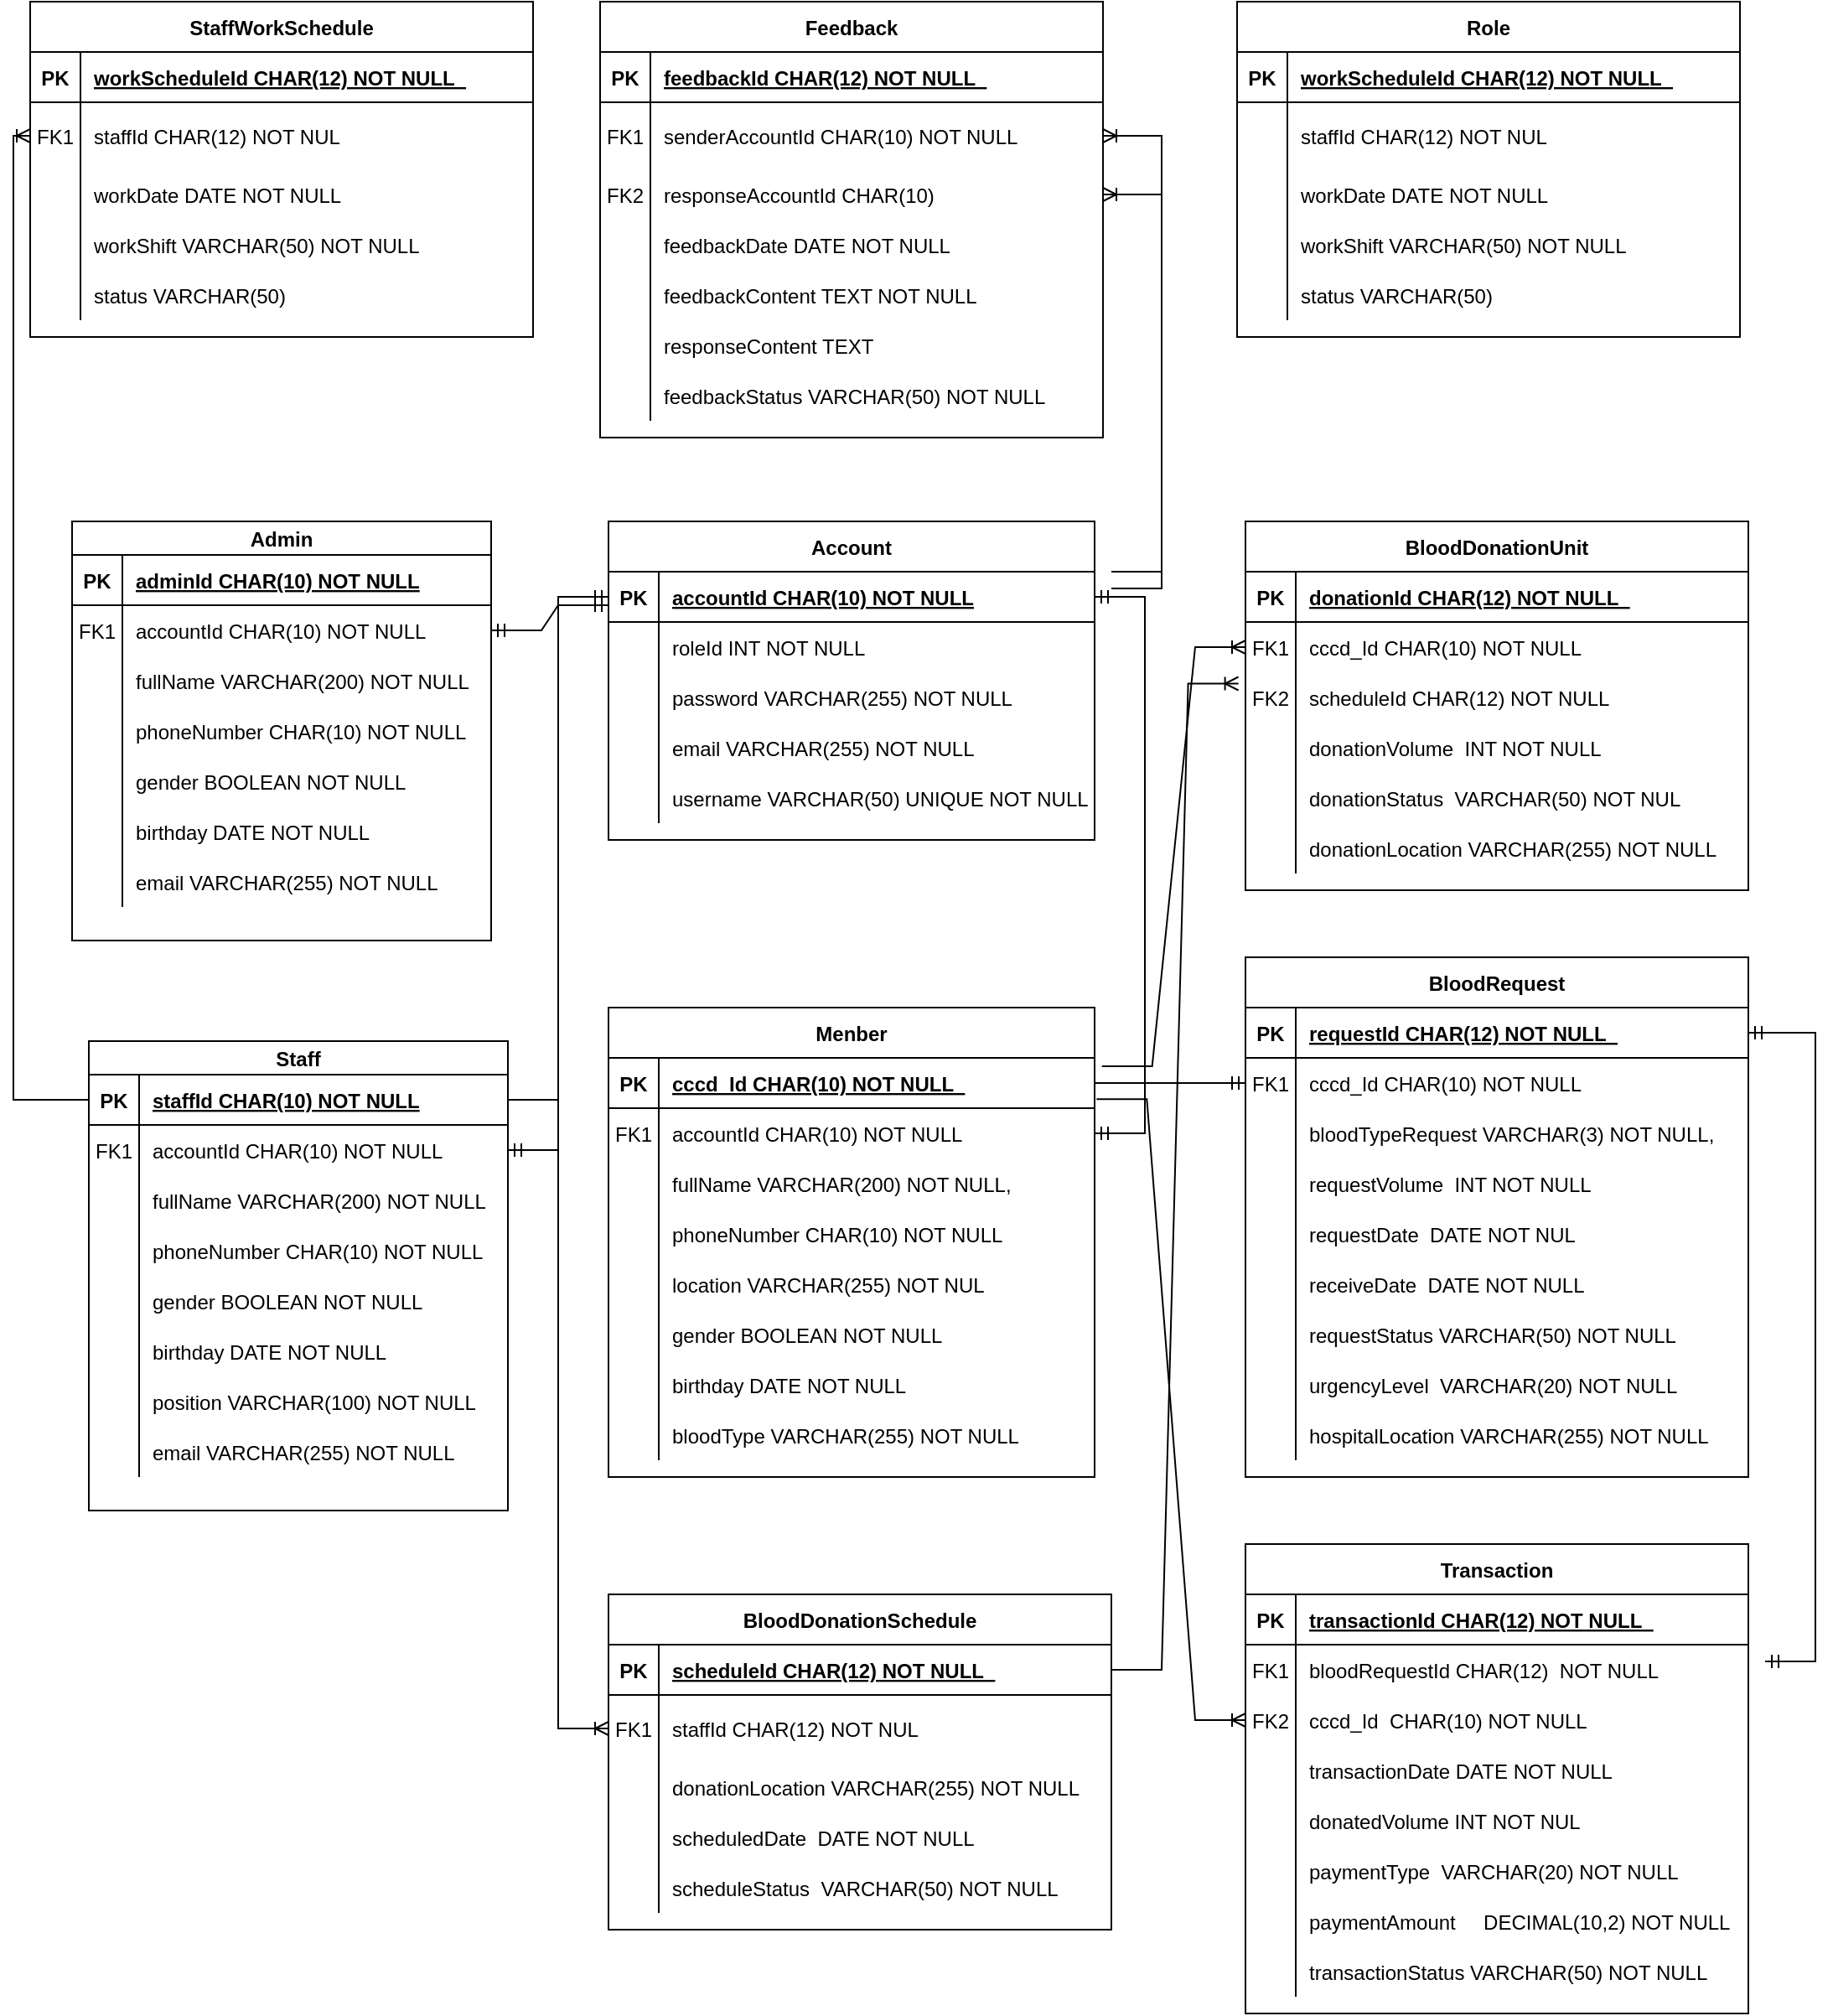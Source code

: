 <mxfile version="27.0.6">
  <diagram id="R2lEEEUBdFMjLlhIrx00" name="Page-1">
    <mxGraphModel dx="786" dy="464" grid="1" gridSize="10" guides="1" tooltips="1" connect="1" arrows="1" fold="1" page="1" pageScale="1" pageWidth="850" pageHeight="1100" math="0" shadow="0" extFonts="Permanent Marker^https://fonts.googleapis.com/css?family=Permanent+Marker">
      <root>
        <mxCell id="0" />
        <mxCell id="1" parent="0" />
        <mxCell id="C-vyLk0tnHw3VtMMgP7b-2" value="Menber" style="shape=table;startSize=30;container=1;collapsible=1;childLayout=tableLayout;fixedRows=1;rowLines=0;fontStyle=1;align=center;resizeLast=1;" parent="1" vertex="1">
          <mxGeometry x="665" y="730" width="290" height="280" as="geometry" />
        </mxCell>
        <mxCell id="C-vyLk0tnHw3VtMMgP7b-3" value="" style="shape=partialRectangle;collapsible=0;dropTarget=0;pointerEvents=0;fillColor=none;points=[[0,0.5],[1,0.5]];portConstraint=eastwest;top=0;left=0;right=0;bottom=1;" parent="C-vyLk0tnHw3VtMMgP7b-2" vertex="1">
          <mxGeometry y="30" width="290" height="30" as="geometry" />
        </mxCell>
        <mxCell id="C-vyLk0tnHw3VtMMgP7b-4" value="PK" style="shape=partialRectangle;overflow=hidden;connectable=0;fillColor=none;top=0;left=0;bottom=0;right=0;fontStyle=1;" parent="C-vyLk0tnHw3VtMMgP7b-3" vertex="1">
          <mxGeometry width="30" height="30" as="geometry">
            <mxRectangle width="30" height="30" as="alternateBounds" />
          </mxGeometry>
        </mxCell>
        <mxCell id="C-vyLk0tnHw3VtMMgP7b-5" value="cccd_Id CHAR(10) NOT NULL  " style="shape=partialRectangle;overflow=hidden;connectable=0;fillColor=none;top=0;left=0;bottom=0;right=0;align=left;spacingLeft=6;fontStyle=5;" parent="C-vyLk0tnHw3VtMMgP7b-3" vertex="1">
          <mxGeometry x="30" width="260" height="30" as="geometry">
            <mxRectangle width="260" height="30" as="alternateBounds" />
          </mxGeometry>
        </mxCell>
        <mxCell id="C-vyLk0tnHw3VtMMgP7b-6" value="" style="shape=partialRectangle;collapsible=0;dropTarget=0;pointerEvents=0;fillColor=none;points=[[0,0.5],[1,0.5]];portConstraint=eastwest;top=0;left=0;right=0;bottom=0;" parent="C-vyLk0tnHw3VtMMgP7b-2" vertex="1">
          <mxGeometry y="60" width="290" height="30" as="geometry" />
        </mxCell>
        <mxCell id="C-vyLk0tnHw3VtMMgP7b-7" value="FK1" style="shape=partialRectangle;overflow=hidden;connectable=0;fillColor=none;top=0;left=0;bottom=0;right=0;" parent="C-vyLk0tnHw3VtMMgP7b-6" vertex="1">
          <mxGeometry width="30" height="30" as="geometry">
            <mxRectangle width="30" height="30" as="alternateBounds" />
          </mxGeometry>
        </mxCell>
        <mxCell id="C-vyLk0tnHw3VtMMgP7b-8" value="accountId CHAR(10) NOT NULL" style="shape=partialRectangle;overflow=hidden;connectable=0;fillColor=none;top=0;left=0;bottom=0;right=0;align=left;spacingLeft=6;" parent="C-vyLk0tnHw3VtMMgP7b-6" vertex="1">
          <mxGeometry x="30" width="260" height="30" as="geometry">
            <mxRectangle width="260" height="30" as="alternateBounds" />
          </mxGeometry>
        </mxCell>
        <mxCell id="C-vyLk0tnHw3VtMMgP7b-9" value="" style="shape=partialRectangle;collapsible=0;dropTarget=0;pointerEvents=0;fillColor=none;points=[[0,0.5],[1,0.5]];portConstraint=eastwest;top=0;left=0;right=0;bottom=0;" parent="C-vyLk0tnHw3VtMMgP7b-2" vertex="1">
          <mxGeometry y="90" width="290" height="30" as="geometry" />
        </mxCell>
        <mxCell id="C-vyLk0tnHw3VtMMgP7b-10" value="" style="shape=partialRectangle;overflow=hidden;connectable=0;fillColor=none;top=0;left=0;bottom=0;right=0;" parent="C-vyLk0tnHw3VtMMgP7b-9" vertex="1">
          <mxGeometry width="30" height="30" as="geometry">
            <mxRectangle width="30" height="30" as="alternateBounds" />
          </mxGeometry>
        </mxCell>
        <mxCell id="C-vyLk0tnHw3VtMMgP7b-11" value="fullName VARCHAR(200) NOT NULL,  " style="shape=partialRectangle;overflow=hidden;connectable=0;fillColor=none;top=0;left=0;bottom=0;right=0;align=left;spacingLeft=6;" parent="C-vyLk0tnHw3VtMMgP7b-9" vertex="1">
          <mxGeometry x="30" width="260" height="30" as="geometry">
            <mxRectangle width="260" height="30" as="alternateBounds" />
          </mxGeometry>
        </mxCell>
        <mxCell id="KXRfbYdm4qpIg5zZqJ1d-48" value="" style="shape=partialRectangle;collapsible=0;dropTarget=0;pointerEvents=0;fillColor=none;points=[[0,0.5],[1,0.5]];portConstraint=eastwest;top=0;left=0;right=0;bottom=0;" parent="C-vyLk0tnHw3VtMMgP7b-2" vertex="1">
          <mxGeometry y="120" width="290" height="30" as="geometry" />
        </mxCell>
        <mxCell id="KXRfbYdm4qpIg5zZqJ1d-49" value="" style="shape=partialRectangle;overflow=hidden;connectable=0;fillColor=none;top=0;left=0;bottom=0;right=0;" parent="KXRfbYdm4qpIg5zZqJ1d-48" vertex="1">
          <mxGeometry width="30" height="30" as="geometry">
            <mxRectangle width="30" height="30" as="alternateBounds" />
          </mxGeometry>
        </mxCell>
        <mxCell id="KXRfbYdm4qpIg5zZqJ1d-50" value="phoneNumber CHAR(10) NOT NULL" style="shape=partialRectangle;overflow=hidden;connectable=0;fillColor=none;top=0;left=0;bottom=0;right=0;align=left;spacingLeft=6;" parent="KXRfbYdm4qpIg5zZqJ1d-48" vertex="1">
          <mxGeometry x="30" width="260" height="30" as="geometry">
            <mxRectangle width="260" height="30" as="alternateBounds" />
          </mxGeometry>
        </mxCell>
        <mxCell id="KXRfbYdm4qpIg5zZqJ1d-51" value="" style="shape=partialRectangle;collapsible=0;dropTarget=0;pointerEvents=0;fillColor=none;points=[[0,0.5],[1,0.5]];portConstraint=eastwest;top=0;left=0;right=0;bottom=0;" parent="C-vyLk0tnHw3VtMMgP7b-2" vertex="1">
          <mxGeometry y="150" width="290" height="30" as="geometry" />
        </mxCell>
        <mxCell id="KXRfbYdm4qpIg5zZqJ1d-52" value="" style="shape=partialRectangle;overflow=hidden;connectable=0;fillColor=none;top=0;left=0;bottom=0;right=0;" parent="KXRfbYdm4qpIg5zZqJ1d-51" vertex="1">
          <mxGeometry width="30" height="30" as="geometry">
            <mxRectangle width="30" height="30" as="alternateBounds" />
          </mxGeometry>
        </mxCell>
        <mxCell id="KXRfbYdm4qpIg5zZqJ1d-53" value="location VARCHAR(255) NOT NUL" style="shape=partialRectangle;overflow=hidden;connectable=0;fillColor=none;top=0;left=0;bottom=0;right=0;align=left;spacingLeft=6;" parent="KXRfbYdm4qpIg5zZqJ1d-51" vertex="1">
          <mxGeometry x="30" width="260" height="30" as="geometry">
            <mxRectangle width="260" height="30" as="alternateBounds" />
          </mxGeometry>
        </mxCell>
        <mxCell id="KXRfbYdm4qpIg5zZqJ1d-54" value="" style="shape=partialRectangle;collapsible=0;dropTarget=0;pointerEvents=0;fillColor=none;points=[[0,0.5],[1,0.5]];portConstraint=eastwest;top=0;left=0;right=0;bottom=0;" parent="C-vyLk0tnHw3VtMMgP7b-2" vertex="1">
          <mxGeometry y="180" width="290" height="30" as="geometry" />
        </mxCell>
        <mxCell id="KXRfbYdm4qpIg5zZqJ1d-55" value="" style="shape=partialRectangle;overflow=hidden;connectable=0;fillColor=none;top=0;left=0;bottom=0;right=0;" parent="KXRfbYdm4qpIg5zZqJ1d-54" vertex="1">
          <mxGeometry width="30" height="30" as="geometry">
            <mxRectangle width="30" height="30" as="alternateBounds" />
          </mxGeometry>
        </mxCell>
        <mxCell id="KXRfbYdm4qpIg5zZqJ1d-56" value="gender BOOLEAN NOT NULL" style="shape=partialRectangle;overflow=hidden;connectable=0;fillColor=none;top=0;left=0;bottom=0;right=0;align=left;spacingLeft=6;" parent="KXRfbYdm4qpIg5zZqJ1d-54" vertex="1">
          <mxGeometry x="30" width="260" height="30" as="geometry">
            <mxRectangle width="260" height="30" as="alternateBounds" />
          </mxGeometry>
        </mxCell>
        <mxCell id="KXRfbYdm4qpIg5zZqJ1d-57" value="" style="shape=partialRectangle;collapsible=0;dropTarget=0;pointerEvents=0;fillColor=none;points=[[0,0.5],[1,0.5]];portConstraint=eastwest;top=0;left=0;right=0;bottom=0;" parent="C-vyLk0tnHw3VtMMgP7b-2" vertex="1">
          <mxGeometry y="210" width="290" height="30" as="geometry" />
        </mxCell>
        <mxCell id="KXRfbYdm4qpIg5zZqJ1d-58" value="" style="shape=partialRectangle;overflow=hidden;connectable=0;fillColor=none;top=0;left=0;bottom=0;right=0;" parent="KXRfbYdm4qpIg5zZqJ1d-57" vertex="1">
          <mxGeometry width="30" height="30" as="geometry">
            <mxRectangle width="30" height="30" as="alternateBounds" />
          </mxGeometry>
        </mxCell>
        <mxCell id="KXRfbYdm4qpIg5zZqJ1d-59" value="birthday DATE NOT NULL" style="shape=partialRectangle;overflow=hidden;connectable=0;fillColor=none;top=0;left=0;bottom=0;right=0;align=left;spacingLeft=6;" parent="KXRfbYdm4qpIg5zZqJ1d-57" vertex="1">
          <mxGeometry x="30" width="260" height="30" as="geometry">
            <mxRectangle width="260" height="30" as="alternateBounds" />
          </mxGeometry>
        </mxCell>
        <mxCell id="KXRfbYdm4qpIg5zZqJ1d-60" value="" style="shape=partialRectangle;collapsible=0;dropTarget=0;pointerEvents=0;fillColor=none;points=[[0,0.5],[1,0.5]];portConstraint=eastwest;top=0;left=0;right=0;bottom=0;" parent="C-vyLk0tnHw3VtMMgP7b-2" vertex="1">
          <mxGeometry y="240" width="290" height="30" as="geometry" />
        </mxCell>
        <mxCell id="KXRfbYdm4qpIg5zZqJ1d-61" value="" style="shape=partialRectangle;overflow=hidden;connectable=0;fillColor=none;top=0;left=0;bottom=0;right=0;" parent="KXRfbYdm4qpIg5zZqJ1d-60" vertex="1">
          <mxGeometry width="30" height="30" as="geometry">
            <mxRectangle width="30" height="30" as="alternateBounds" />
          </mxGeometry>
        </mxCell>
        <mxCell id="KXRfbYdm4qpIg5zZqJ1d-62" value="bloodType VARCHAR(255) NOT NULL" style="shape=partialRectangle;overflow=hidden;connectable=0;fillColor=none;top=0;left=0;bottom=0;right=0;align=left;spacingLeft=6;" parent="KXRfbYdm4qpIg5zZqJ1d-60" vertex="1">
          <mxGeometry x="30" width="260" height="30" as="geometry">
            <mxRectangle width="260" height="30" as="alternateBounds" />
          </mxGeometry>
        </mxCell>
        <mxCell id="C-vyLk0tnHw3VtMMgP7b-13" value="Staff" style="shape=table;startSize=20;container=1;collapsible=1;childLayout=tableLayout;fixedRows=1;rowLines=0;fontStyle=1;align=center;resizeLast=1;" parent="1" vertex="1">
          <mxGeometry x="355" y="750" width="250" height="280" as="geometry" />
        </mxCell>
        <mxCell id="C-vyLk0tnHw3VtMMgP7b-14" value="" style="shape=partialRectangle;collapsible=0;dropTarget=0;pointerEvents=0;fillColor=none;points=[[0,0.5],[1,0.5]];portConstraint=eastwest;top=0;left=0;right=0;bottom=1;" parent="C-vyLk0tnHw3VtMMgP7b-13" vertex="1">
          <mxGeometry y="20" width="250" height="30" as="geometry" />
        </mxCell>
        <mxCell id="C-vyLk0tnHw3VtMMgP7b-15" value="PK" style="shape=partialRectangle;overflow=hidden;connectable=0;fillColor=none;top=0;left=0;bottom=0;right=0;fontStyle=1;" parent="C-vyLk0tnHw3VtMMgP7b-14" vertex="1">
          <mxGeometry width="30" height="30" as="geometry">
            <mxRectangle width="30" height="30" as="alternateBounds" />
          </mxGeometry>
        </mxCell>
        <mxCell id="C-vyLk0tnHw3VtMMgP7b-16" value="staffId CHAR(10) NOT NULL" style="shape=partialRectangle;overflow=hidden;connectable=0;fillColor=none;top=0;left=0;bottom=0;right=0;align=left;spacingLeft=6;fontStyle=5;" parent="C-vyLk0tnHw3VtMMgP7b-14" vertex="1">
          <mxGeometry x="30" width="220" height="30" as="geometry">
            <mxRectangle width="220" height="30" as="alternateBounds" />
          </mxGeometry>
        </mxCell>
        <mxCell id="C-vyLk0tnHw3VtMMgP7b-17" value="" style="shape=partialRectangle;collapsible=0;dropTarget=0;pointerEvents=0;fillColor=none;points=[[0,0.5],[1,0.5]];portConstraint=eastwest;top=0;left=0;right=0;bottom=0;" parent="C-vyLk0tnHw3VtMMgP7b-13" vertex="1">
          <mxGeometry y="50" width="250" height="30" as="geometry" />
        </mxCell>
        <mxCell id="C-vyLk0tnHw3VtMMgP7b-18" value="FK1" style="shape=partialRectangle;overflow=hidden;connectable=0;fillColor=none;top=0;left=0;bottom=0;right=0;" parent="C-vyLk0tnHw3VtMMgP7b-17" vertex="1">
          <mxGeometry width="30" height="30" as="geometry">
            <mxRectangle width="30" height="30" as="alternateBounds" />
          </mxGeometry>
        </mxCell>
        <mxCell id="C-vyLk0tnHw3VtMMgP7b-19" value="accountId CHAR(10) NOT NULL" style="shape=partialRectangle;overflow=hidden;connectable=0;fillColor=none;top=0;left=0;bottom=0;right=0;align=left;spacingLeft=6;" parent="C-vyLk0tnHw3VtMMgP7b-17" vertex="1">
          <mxGeometry x="30" width="220" height="30" as="geometry">
            <mxRectangle width="220" height="30" as="alternateBounds" />
          </mxGeometry>
        </mxCell>
        <mxCell id="C-vyLk0tnHw3VtMMgP7b-20" value="" style="shape=partialRectangle;collapsible=0;dropTarget=0;pointerEvents=0;fillColor=none;points=[[0,0.5],[1,0.5]];portConstraint=eastwest;top=0;left=0;right=0;bottom=0;" parent="C-vyLk0tnHw3VtMMgP7b-13" vertex="1">
          <mxGeometry y="80" width="250" height="30" as="geometry" />
        </mxCell>
        <mxCell id="C-vyLk0tnHw3VtMMgP7b-21" value="" style="shape=partialRectangle;overflow=hidden;connectable=0;fillColor=none;top=0;left=0;bottom=0;right=0;" parent="C-vyLk0tnHw3VtMMgP7b-20" vertex="1">
          <mxGeometry width="30" height="30" as="geometry">
            <mxRectangle width="30" height="30" as="alternateBounds" />
          </mxGeometry>
        </mxCell>
        <mxCell id="C-vyLk0tnHw3VtMMgP7b-22" value="fullName VARCHAR(200) NOT NULL" style="shape=partialRectangle;overflow=hidden;connectable=0;fillColor=none;top=0;left=0;bottom=0;right=0;align=left;spacingLeft=6;" parent="C-vyLk0tnHw3VtMMgP7b-20" vertex="1">
          <mxGeometry x="30" width="220" height="30" as="geometry">
            <mxRectangle width="220" height="30" as="alternateBounds" />
          </mxGeometry>
        </mxCell>
        <mxCell id="KXRfbYdm4qpIg5zZqJ1d-66" value="" style="shape=partialRectangle;collapsible=0;dropTarget=0;pointerEvents=0;fillColor=none;points=[[0,0.5],[1,0.5]];portConstraint=eastwest;top=0;left=0;right=0;bottom=0;" parent="C-vyLk0tnHw3VtMMgP7b-13" vertex="1">
          <mxGeometry y="110" width="250" height="30" as="geometry" />
        </mxCell>
        <mxCell id="KXRfbYdm4qpIg5zZqJ1d-67" value="" style="shape=partialRectangle;overflow=hidden;connectable=0;fillColor=none;top=0;left=0;bottom=0;right=0;" parent="KXRfbYdm4qpIg5zZqJ1d-66" vertex="1">
          <mxGeometry width="30" height="30" as="geometry">
            <mxRectangle width="30" height="30" as="alternateBounds" />
          </mxGeometry>
        </mxCell>
        <mxCell id="KXRfbYdm4qpIg5zZqJ1d-68" value="phoneNumber CHAR(10) NOT NULL" style="shape=partialRectangle;overflow=hidden;connectable=0;fillColor=none;top=0;left=0;bottom=0;right=0;align=left;spacingLeft=6;" parent="KXRfbYdm4qpIg5zZqJ1d-66" vertex="1">
          <mxGeometry x="30" width="220" height="30" as="geometry">
            <mxRectangle width="220" height="30" as="alternateBounds" />
          </mxGeometry>
        </mxCell>
        <mxCell id="KXRfbYdm4qpIg5zZqJ1d-82" value="" style="shape=partialRectangle;collapsible=0;dropTarget=0;pointerEvents=0;fillColor=none;points=[[0,0.5],[1,0.5]];portConstraint=eastwest;top=0;left=0;right=0;bottom=0;" parent="C-vyLk0tnHw3VtMMgP7b-13" vertex="1">
          <mxGeometry y="140" width="250" height="30" as="geometry" />
        </mxCell>
        <mxCell id="KXRfbYdm4qpIg5zZqJ1d-83" value="" style="shape=partialRectangle;overflow=hidden;connectable=0;fillColor=none;top=0;left=0;bottom=0;right=0;" parent="KXRfbYdm4qpIg5zZqJ1d-82" vertex="1">
          <mxGeometry width="30" height="30" as="geometry">
            <mxRectangle width="30" height="30" as="alternateBounds" />
          </mxGeometry>
        </mxCell>
        <mxCell id="KXRfbYdm4qpIg5zZqJ1d-84" value="gender BOOLEAN NOT NULL" style="shape=partialRectangle;overflow=hidden;connectable=0;fillColor=none;top=0;left=0;bottom=0;right=0;align=left;spacingLeft=6;" parent="KXRfbYdm4qpIg5zZqJ1d-82" vertex="1">
          <mxGeometry x="30" width="220" height="30" as="geometry">
            <mxRectangle width="220" height="30" as="alternateBounds" />
          </mxGeometry>
        </mxCell>
        <mxCell id="KXRfbYdm4qpIg5zZqJ1d-85" value="" style="shape=partialRectangle;collapsible=0;dropTarget=0;pointerEvents=0;fillColor=none;points=[[0,0.5],[1,0.5]];portConstraint=eastwest;top=0;left=0;right=0;bottom=0;" parent="C-vyLk0tnHw3VtMMgP7b-13" vertex="1">
          <mxGeometry y="170" width="250" height="30" as="geometry" />
        </mxCell>
        <mxCell id="KXRfbYdm4qpIg5zZqJ1d-86" value="" style="shape=partialRectangle;overflow=hidden;connectable=0;fillColor=none;top=0;left=0;bottom=0;right=0;" parent="KXRfbYdm4qpIg5zZqJ1d-85" vertex="1">
          <mxGeometry width="30" height="30" as="geometry">
            <mxRectangle width="30" height="30" as="alternateBounds" />
          </mxGeometry>
        </mxCell>
        <mxCell id="KXRfbYdm4qpIg5zZqJ1d-87" value="birthday DATE NOT NULL" style="shape=partialRectangle;overflow=hidden;connectable=0;fillColor=none;top=0;left=0;bottom=0;right=0;align=left;spacingLeft=6;" parent="KXRfbYdm4qpIg5zZqJ1d-85" vertex="1">
          <mxGeometry x="30" width="220" height="30" as="geometry">
            <mxRectangle width="220" height="30" as="alternateBounds" />
          </mxGeometry>
        </mxCell>
        <mxCell id="KXRfbYdm4qpIg5zZqJ1d-88" value="" style="shape=partialRectangle;collapsible=0;dropTarget=0;pointerEvents=0;fillColor=none;points=[[0,0.5],[1,0.5]];portConstraint=eastwest;top=0;left=0;right=0;bottom=0;" parent="C-vyLk0tnHw3VtMMgP7b-13" vertex="1">
          <mxGeometry y="200" width="250" height="30" as="geometry" />
        </mxCell>
        <mxCell id="KXRfbYdm4qpIg5zZqJ1d-89" value="" style="shape=partialRectangle;overflow=hidden;connectable=0;fillColor=none;top=0;left=0;bottom=0;right=0;" parent="KXRfbYdm4qpIg5zZqJ1d-88" vertex="1">
          <mxGeometry width="30" height="30" as="geometry">
            <mxRectangle width="30" height="30" as="alternateBounds" />
          </mxGeometry>
        </mxCell>
        <mxCell id="KXRfbYdm4qpIg5zZqJ1d-90" value="position VARCHAR(100) NOT NULL" style="shape=partialRectangle;overflow=hidden;connectable=0;fillColor=none;top=0;left=0;bottom=0;right=0;align=left;spacingLeft=6;" parent="KXRfbYdm4qpIg5zZqJ1d-88" vertex="1">
          <mxGeometry x="30" width="220" height="30" as="geometry">
            <mxRectangle width="220" height="30" as="alternateBounds" />
          </mxGeometry>
        </mxCell>
        <mxCell id="KXRfbYdm4qpIg5zZqJ1d-91" value="" style="shape=partialRectangle;collapsible=0;dropTarget=0;pointerEvents=0;fillColor=none;points=[[0,0.5],[1,0.5]];portConstraint=eastwest;top=0;left=0;right=0;bottom=0;" parent="C-vyLk0tnHw3VtMMgP7b-13" vertex="1">
          <mxGeometry y="230" width="250" height="30" as="geometry" />
        </mxCell>
        <mxCell id="KXRfbYdm4qpIg5zZqJ1d-92" value="" style="shape=partialRectangle;overflow=hidden;connectable=0;fillColor=none;top=0;left=0;bottom=0;right=0;" parent="KXRfbYdm4qpIg5zZqJ1d-91" vertex="1">
          <mxGeometry width="30" height="30" as="geometry">
            <mxRectangle width="30" height="30" as="alternateBounds" />
          </mxGeometry>
        </mxCell>
        <mxCell id="KXRfbYdm4qpIg5zZqJ1d-93" value="email VARCHAR(255) NOT NULL" style="shape=partialRectangle;overflow=hidden;connectable=0;fillColor=none;top=0;left=0;bottom=0;right=0;align=left;spacingLeft=6;" parent="KXRfbYdm4qpIg5zZqJ1d-91" vertex="1">
          <mxGeometry x="30" width="220" height="30" as="geometry">
            <mxRectangle width="220" height="30" as="alternateBounds" />
          </mxGeometry>
        </mxCell>
        <mxCell id="C-vyLk0tnHw3VtMMgP7b-23" value="Account" style="shape=table;startSize=30;container=1;collapsible=1;childLayout=tableLayout;fixedRows=1;rowLines=0;fontStyle=1;align=center;resizeLast=1;" parent="1" vertex="1">
          <mxGeometry x="665" y="440" width="290" height="190" as="geometry" />
        </mxCell>
        <mxCell id="C-vyLk0tnHw3VtMMgP7b-24" value="" style="shape=partialRectangle;collapsible=0;dropTarget=0;pointerEvents=0;fillColor=none;points=[[0,0.5],[1,0.5]];portConstraint=eastwest;top=0;left=0;right=0;bottom=1;" parent="C-vyLk0tnHw3VtMMgP7b-23" vertex="1">
          <mxGeometry y="30" width="290" height="30" as="geometry" />
        </mxCell>
        <mxCell id="C-vyLk0tnHw3VtMMgP7b-25" value="PK" style="shape=partialRectangle;overflow=hidden;connectable=0;fillColor=none;top=0;left=0;bottom=0;right=0;fontStyle=1;" parent="C-vyLk0tnHw3VtMMgP7b-24" vertex="1">
          <mxGeometry width="30" height="30" as="geometry">
            <mxRectangle width="30" height="30" as="alternateBounds" />
          </mxGeometry>
        </mxCell>
        <mxCell id="C-vyLk0tnHw3VtMMgP7b-26" value="accountId CHAR(10) NOT NULL " style="shape=partialRectangle;overflow=hidden;connectable=0;fillColor=none;top=0;left=0;bottom=0;right=0;align=left;spacingLeft=6;fontStyle=5;" parent="C-vyLk0tnHw3VtMMgP7b-24" vertex="1">
          <mxGeometry x="30" width="260" height="30" as="geometry">
            <mxRectangle width="260" height="30" as="alternateBounds" />
          </mxGeometry>
        </mxCell>
        <mxCell id="C-vyLk0tnHw3VtMMgP7b-27" value="" style="shape=partialRectangle;collapsible=0;dropTarget=0;pointerEvents=0;fillColor=none;points=[[0,0.5],[1,0.5]];portConstraint=eastwest;top=0;left=0;right=0;bottom=0;" parent="C-vyLk0tnHw3VtMMgP7b-23" vertex="1">
          <mxGeometry y="60" width="290" height="30" as="geometry" />
        </mxCell>
        <mxCell id="C-vyLk0tnHw3VtMMgP7b-28" value="" style="shape=partialRectangle;overflow=hidden;connectable=0;fillColor=none;top=0;left=0;bottom=0;right=0;" parent="C-vyLk0tnHw3VtMMgP7b-27" vertex="1">
          <mxGeometry width="30" height="30" as="geometry">
            <mxRectangle width="30" height="30" as="alternateBounds" />
          </mxGeometry>
        </mxCell>
        <mxCell id="C-vyLk0tnHw3VtMMgP7b-29" value="roleId INT NOT NULL" style="shape=partialRectangle;overflow=hidden;connectable=0;fillColor=none;top=0;left=0;bottom=0;right=0;align=left;spacingLeft=6;" parent="C-vyLk0tnHw3VtMMgP7b-27" vertex="1">
          <mxGeometry x="30" width="260" height="30" as="geometry">
            <mxRectangle width="260" height="30" as="alternateBounds" />
          </mxGeometry>
        </mxCell>
        <mxCell id="KXRfbYdm4qpIg5zZqJ1d-36" value="" style="shape=partialRectangle;collapsible=0;dropTarget=0;pointerEvents=0;fillColor=none;points=[[0,0.5],[1,0.5]];portConstraint=eastwest;top=0;left=0;right=0;bottom=0;" parent="C-vyLk0tnHw3VtMMgP7b-23" vertex="1">
          <mxGeometry y="90" width="290" height="30" as="geometry" />
        </mxCell>
        <mxCell id="KXRfbYdm4qpIg5zZqJ1d-37" value="" style="shape=partialRectangle;overflow=hidden;connectable=0;fillColor=none;top=0;left=0;bottom=0;right=0;" parent="KXRfbYdm4qpIg5zZqJ1d-36" vertex="1">
          <mxGeometry width="30" height="30" as="geometry">
            <mxRectangle width="30" height="30" as="alternateBounds" />
          </mxGeometry>
        </mxCell>
        <mxCell id="KXRfbYdm4qpIg5zZqJ1d-38" value="password VARCHAR(255) NOT NULL " style="shape=partialRectangle;overflow=hidden;connectable=0;fillColor=none;top=0;left=0;bottom=0;right=0;align=left;spacingLeft=6;" parent="KXRfbYdm4qpIg5zZqJ1d-36" vertex="1">
          <mxGeometry x="30" width="260" height="30" as="geometry">
            <mxRectangle width="260" height="30" as="alternateBounds" />
          </mxGeometry>
        </mxCell>
        <mxCell id="KXRfbYdm4qpIg5zZqJ1d-39" value="" style="shape=partialRectangle;collapsible=0;dropTarget=0;pointerEvents=0;fillColor=none;points=[[0,0.5],[1,0.5]];portConstraint=eastwest;top=0;left=0;right=0;bottom=0;" parent="C-vyLk0tnHw3VtMMgP7b-23" vertex="1">
          <mxGeometry y="120" width="290" height="30" as="geometry" />
        </mxCell>
        <mxCell id="KXRfbYdm4qpIg5zZqJ1d-40" value="" style="shape=partialRectangle;overflow=hidden;connectable=0;fillColor=none;top=0;left=0;bottom=0;right=0;" parent="KXRfbYdm4qpIg5zZqJ1d-39" vertex="1">
          <mxGeometry width="30" height="30" as="geometry">
            <mxRectangle width="30" height="30" as="alternateBounds" />
          </mxGeometry>
        </mxCell>
        <mxCell id="KXRfbYdm4qpIg5zZqJ1d-41" value="email VARCHAR(255) NOT NULL" style="shape=partialRectangle;overflow=hidden;connectable=0;fillColor=none;top=0;left=0;bottom=0;right=0;align=left;spacingLeft=6;" parent="KXRfbYdm4qpIg5zZqJ1d-39" vertex="1">
          <mxGeometry x="30" width="260" height="30" as="geometry">
            <mxRectangle width="260" height="30" as="alternateBounds" />
          </mxGeometry>
        </mxCell>
        <mxCell id="KXRfbYdm4qpIg5zZqJ1d-94" value="" style="shape=partialRectangle;collapsible=0;dropTarget=0;pointerEvents=0;fillColor=none;points=[[0,0.5],[1,0.5]];portConstraint=eastwest;top=0;left=0;right=0;bottom=0;" parent="C-vyLk0tnHw3VtMMgP7b-23" vertex="1">
          <mxGeometry y="150" width="290" height="30" as="geometry" />
        </mxCell>
        <mxCell id="KXRfbYdm4qpIg5zZqJ1d-95" value="" style="shape=partialRectangle;overflow=hidden;connectable=0;fillColor=none;top=0;left=0;bottom=0;right=0;" parent="KXRfbYdm4qpIg5zZqJ1d-94" vertex="1">
          <mxGeometry width="30" height="30" as="geometry">
            <mxRectangle width="30" height="30" as="alternateBounds" />
          </mxGeometry>
        </mxCell>
        <mxCell id="KXRfbYdm4qpIg5zZqJ1d-96" value="username VARCHAR(50) UNIQUE NOT NULL" style="shape=partialRectangle;overflow=hidden;connectable=0;fillColor=none;top=0;left=0;bottom=0;right=0;align=left;spacingLeft=6;" parent="KXRfbYdm4qpIg5zZqJ1d-94" vertex="1">
          <mxGeometry x="30" width="260" height="30" as="geometry">
            <mxRectangle width="260" height="30" as="alternateBounds" />
          </mxGeometry>
        </mxCell>
        <mxCell id="KXRfbYdm4qpIg5zZqJ1d-97" value="Admin" style="shape=table;startSize=20;container=1;collapsible=1;childLayout=tableLayout;fixedRows=1;rowLines=0;fontStyle=1;align=center;resizeLast=1;" parent="1" vertex="1">
          <mxGeometry x="345" y="440" width="250" height="250" as="geometry" />
        </mxCell>
        <mxCell id="KXRfbYdm4qpIg5zZqJ1d-98" value="" style="shape=partialRectangle;collapsible=0;dropTarget=0;pointerEvents=0;fillColor=none;points=[[0,0.5],[1,0.5]];portConstraint=eastwest;top=0;left=0;right=0;bottom=1;" parent="KXRfbYdm4qpIg5zZqJ1d-97" vertex="1">
          <mxGeometry y="20" width="250" height="30" as="geometry" />
        </mxCell>
        <mxCell id="KXRfbYdm4qpIg5zZqJ1d-99" value="PK" style="shape=partialRectangle;overflow=hidden;connectable=0;fillColor=none;top=0;left=0;bottom=0;right=0;fontStyle=1;" parent="KXRfbYdm4qpIg5zZqJ1d-98" vertex="1">
          <mxGeometry width="30" height="30" as="geometry">
            <mxRectangle width="30" height="30" as="alternateBounds" />
          </mxGeometry>
        </mxCell>
        <mxCell id="KXRfbYdm4qpIg5zZqJ1d-100" value="adminId CHAR(10) NOT NULL" style="shape=partialRectangle;overflow=hidden;connectable=0;fillColor=none;top=0;left=0;bottom=0;right=0;align=left;spacingLeft=6;fontStyle=5;" parent="KXRfbYdm4qpIg5zZqJ1d-98" vertex="1">
          <mxGeometry x="30" width="220" height="30" as="geometry">
            <mxRectangle width="220" height="30" as="alternateBounds" />
          </mxGeometry>
        </mxCell>
        <mxCell id="KXRfbYdm4qpIg5zZqJ1d-101" value="" style="shape=partialRectangle;collapsible=0;dropTarget=0;pointerEvents=0;fillColor=none;points=[[0,0.5],[1,0.5]];portConstraint=eastwest;top=0;left=0;right=0;bottom=0;" parent="KXRfbYdm4qpIg5zZqJ1d-97" vertex="1">
          <mxGeometry y="50" width="250" height="30" as="geometry" />
        </mxCell>
        <mxCell id="KXRfbYdm4qpIg5zZqJ1d-102" value="FK1" style="shape=partialRectangle;overflow=hidden;connectable=0;fillColor=none;top=0;left=0;bottom=0;right=0;" parent="KXRfbYdm4qpIg5zZqJ1d-101" vertex="1">
          <mxGeometry width="30" height="30" as="geometry">
            <mxRectangle width="30" height="30" as="alternateBounds" />
          </mxGeometry>
        </mxCell>
        <mxCell id="KXRfbYdm4qpIg5zZqJ1d-103" value="accountId CHAR(10) NOT NULL" style="shape=partialRectangle;overflow=hidden;connectable=0;fillColor=none;top=0;left=0;bottom=0;right=0;align=left;spacingLeft=6;" parent="KXRfbYdm4qpIg5zZqJ1d-101" vertex="1">
          <mxGeometry x="30" width="220" height="30" as="geometry">
            <mxRectangle width="220" height="30" as="alternateBounds" />
          </mxGeometry>
        </mxCell>
        <mxCell id="KXRfbYdm4qpIg5zZqJ1d-104" value="" style="shape=partialRectangle;collapsible=0;dropTarget=0;pointerEvents=0;fillColor=none;points=[[0,0.5],[1,0.5]];portConstraint=eastwest;top=0;left=0;right=0;bottom=0;" parent="KXRfbYdm4qpIg5zZqJ1d-97" vertex="1">
          <mxGeometry y="80" width="250" height="30" as="geometry" />
        </mxCell>
        <mxCell id="KXRfbYdm4qpIg5zZqJ1d-105" value="" style="shape=partialRectangle;overflow=hidden;connectable=0;fillColor=none;top=0;left=0;bottom=0;right=0;" parent="KXRfbYdm4qpIg5zZqJ1d-104" vertex="1">
          <mxGeometry width="30" height="30" as="geometry">
            <mxRectangle width="30" height="30" as="alternateBounds" />
          </mxGeometry>
        </mxCell>
        <mxCell id="KXRfbYdm4qpIg5zZqJ1d-106" value="fullName VARCHAR(200) NOT NULL" style="shape=partialRectangle;overflow=hidden;connectable=0;fillColor=none;top=0;left=0;bottom=0;right=0;align=left;spacingLeft=6;" parent="KXRfbYdm4qpIg5zZqJ1d-104" vertex="1">
          <mxGeometry x="30" width="220" height="30" as="geometry">
            <mxRectangle width="220" height="30" as="alternateBounds" />
          </mxGeometry>
        </mxCell>
        <mxCell id="KXRfbYdm4qpIg5zZqJ1d-107" value="" style="shape=partialRectangle;collapsible=0;dropTarget=0;pointerEvents=0;fillColor=none;points=[[0,0.5],[1,0.5]];portConstraint=eastwest;top=0;left=0;right=0;bottom=0;" parent="KXRfbYdm4qpIg5zZqJ1d-97" vertex="1">
          <mxGeometry y="110" width="250" height="30" as="geometry" />
        </mxCell>
        <mxCell id="KXRfbYdm4qpIg5zZqJ1d-108" value="" style="shape=partialRectangle;overflow=hidden;connectable=0;fillColor=none;top=0;left=0;bottom=0;right=0;" parent="KXRfbYdm4qpIg5zZqJ1d-107" vertex="1">
          <mxGeometry width="30" height="30" as="geometry">
            <mxRectangle width="30" height="30" as="alternateBounds" />
          </mxGeometry>
        </mxCell>
        <mxCell id="KXRfbYdm4qpIg5zZqJ1d-109" value="phoneNumber CHAR(10) NOT NULL" style="shape=partialRectangle;overflow=hidden;connectable=0;fillColor=none;top=0;left=0;bottom=0;right=0;align=left;spacingLeft=6;" parent="KXRfbYdm4qpIg5zZqJ1d-107" vertex="1">
          <mxGeometry x="30" width="220" height="30" as="geometry">
            <mxRectangle width="220" height="30" as="alternateBounds" />
          </mxGeometry>
        </mxCell>
        <mxCell id="KXRfbYdm4qpIg5zZqJ1d-110" value="" style="shape=partialRectangle;collapsible=0;dropTarget=0;pointerEvents=0;fillColor=none;points=[[0,0.5],[1,0.5]];portConstraint=eastwest;top=0;left=0;right=0;bottom=0;" parent="KXRfbYdm4qpIg5zZqJ1d-97" vertex="1">
          <mxGeometry y="140" width="250" height="30" as="geometry" />
        </mxCell>
        <mxCell id="KXRfbYdm4qpIg5zZqJ1d-111" value="" style="shape=partialRectangle;overflow=hidden;connectable=0;fillColor=none;top=0;left=0;bottom=0;right=0;" parent="KXRfbYdm4qpIg5zZqJ1d-110" vertex="1">
          <mxGeometry width="30" height="30" as="geometry">
            <mxRectangle width="30" height="30" as="alternateBounds" />
          </mxGeometry>
        </mxCell>
        <mxCell id="KXRfbYdm4qpIg5zZqJ1d-112" value="gender BOOLEAN NOT NULL" style="shape=partialRectangle;overflow=hidden;connectable=0;fillColor=none;top=0;left=0;bottom=0;right=0;align=left;spacingLeft=6;" parent="KXRfbYdm4qpIg5zZqJ1d-110" vertex="1">
          <mxGeometry x="30" width="220" height="30" as="geometry">
            <mxRectangle width="220" height="30" as="alternateBounds" />
          </mxGeometry>
        </mxCell>
        <mxCell id="KXRfbYdm4qpIg5zZqJ1d-113" value="" style="shape=partialRectangle;collapsible=0;dropTarget=0;pointerEvents=0;fillColor=none;points=[[0,0.5],[1,0.5]];portConstraint=eastwest;top=0;left=0;right=0;bottom=0;" parent="KXRfbYdm4qpIg5zZqJ1d-97" vertex="1">
          <mxGeometry y="170" width="250" height="30" as="geometry" />
        </mxCell>
        <mxCell id="KXRfbYdm4qpIg5zZqJ1d-114" value="" style="shape=partialRectangle;overflow=hidden;connectable=0;fillColor=none;top=0;left=0;bottom=0;right=0;" parent="KXRfbYdm4qpIg5zZqJ1d-113" vertex="1">
          <mxGeometry width="30" height="30" as="geometry">
            <mxRectangle width="30" height="30" as="alternateBounds" />
          </mxGeometry>
        </mxCell>
        <mxCell id="KXRfbYdm4qpIg5zZqJ1d-115" value="birthday DATE NOT NULL" style="shape=partialRectangle;overflow=hidden;connectable=0;fillColor=none;top=0;left=0;bottom=0;right=0;align=left;spacingLeft=6;" parent="KXRfbYdm4qpIg5zZqJ1d-113" vertex="1">
          <mxGeometry x="30" width="220" height="30" as="geometry">
            <mxRectangle width="220" height="30" as="alternateBounds" />
          </mxGeometry>
        </mxCell>
        <mxCell id="KXRfbYdm4qpIg5zZqJ1d-119" value="" style="shape=partialRectangle;collapsible=0;dropTarget=0;pointerEvents=0;fillColor=none;points=[[0,0.5],[1,0.5]];portConstraint=eastwest;top=0;left=0;right=0;bottom=0;" parent="KXRfbYdm4qpIg5zZqJ1d-97" vertex="1">
          <mxGeometry y="200" width="250" height="30" as="geometry" />
        </mxCell>
        <mxCell id="KXRfbYdm4qpIg5zZqJ1d-120" value="" style="shape=partialRectangle;overflow=hidden;connectable=0;fillColor=none;top=0;left=0;bottom=0;right=0;" parent="KXRfbYdm4qpIg5zZqJ1d-119" vertex="1">
          <mxGeometry width="30" height="30" as="geometry">
            <mxRectangle width="30" height="30" as="alternateBounds" />
          </mxGeometry>
        </mxCell>
        <mxCell id="KXRfbYdm4qpIg5zZqJ1d-121" value="email VARCHAR(255) NOT NULL" style="shape=partialRectangle;overflow=hidden;connectable=0;fillColor=none;top=0;left=0;bottom=0;right=0;align=left;spacingLeft=6;" parent="KXRfbYdm4qpIg5zZqJ1d-119" vertex="1">
          <mxGeometry x="30" width="220" height="30" as="geometry">
            <mxRectangle width="220" height="30" as="alternateBounds" />
          </mxGeometry>
        </mxCell>
        <mxCell id="KXRfbYdm4qpIg5zZqJ1d-122" value="BloodDonationUnit" style="shape=table;startSize=30;container=1;collapsible=1;childLayout=tableLayout;fixedRows=1;rowLines=0;fontStyle=1;align=center;resizeLast=1;" parent="1" vertex="1">
          <mxGeometry x="1045" y="440" width="300" height="220" as="geometry" />
        </mxCell>
        <mxCell id="KXRfbYdm4qpIg5zZqJ1d-123" value="" style="shape=partialRectangle;collapsible=0;dropTarget=0;pointerEvents=0;fillColor=none;points=[[0,0.5],[1,0.5]];portConstraint=eastwest;top=0;left=0;right=0;bottom=1;" parent="KXRfbYdm4qpIg5zZqJ1d-122" vertex="1">
          <mxGeometry y="30" width="300" height="30" as="geometry" />
        </mxCell>
        <mxCell id="KXRfbYdm4qpIg5zZqJ1d-124" value="PK" style="shape=partialRectangle;overflow=hidden;connectable=0;fillColor=none;top=0;left=0;bottom=0;right=0;fontStyle=1;" parent="KXRfbYdm4qpIg5zZqJ1d-123" vertex="1">
          <mxGeometry width="30" height="30" as="geometry">
            <mxRectangle width="30" height="30" as="alternateBounds" />
          </mxGeometry>
        </mxCell>
        <mxCell id="KXRfbYdm4qpIg5zZqJ1d-125" value="donationId CHAR(12) NOT NULL  " style="shape=partialRectangle;overflow=hidden;connectable=0;fillColor=none;top=0;left=0;bottom=0;right=0;align=left;spacingLeft=6;fontStyle=5;" parent="KXRfbYdm4qpIg5zZqJ1d-123" vertex="1">
          <mxGeometry x="30" width="270" height="30" as="geometry">
            <mxRectangle width="270" height="30" as="alternateBounds" />
          </mxGeometry>
        </mxCell>
        <mxCell id="KXRfbYdm4qpIg5zZqJ1d-126" value="" style="shape=partialRectangle;collapsible=0;dropTarget=0;pointerEvents=0;fillColor=none;points=[[0,0.5],[1,0.5]];portConstraint=eastwest;top=0;left=0;right=0;bottom=0;" parent="KXRfbYdm4qpIg5zZqJ1d-122" vertex="1">
          <mxGeometry y="60" width="300" height="30" as="geometry" />
        </mxCell>
        <mxCell id="KXRfbYdm4qpIg5zZqJ1d-127" value="FK1" style="shape=partialRectangle;overflow=hidden;connectable=0;fillColor=none;top=0;left=0;bottom=0;right=0;" parent="KXRfbYdm4qpIg5zZqJ1d-126" vertex="1">
          <mxGeometry width="30" height="30" as="geometry">
            <mxRectangle width="30" height="30" as="alternateBounds" />
          </mxGeometry>
        </mxCell>
        <mxCell id="KXRfbYdm4qpIg5zZqJ1d-128" value="cccd_Id CHAR(10) NOT NULL" style="shape=partialRectangle;overflow=hidden;connectable=0;fillColor=none;top=0;left=0;bottom=0;right=0;align=left;spacingLeft=6;" parent="KXRfbYdm4qpIg5zZqJ1d-126" vertex="1">
          <mxGeometry x="30" width="270" height="30" as="geometry">
            <mxRectangle width="270" height="30" as="alternateBounds" />
          </mxGeometry>
        </mxCell>
        <mxCell id="KXRfbYdm4qpIg5zZqJ1d-129" value="" style="shape=partialRectangle;collapsible=0;dropTarget=0;pointerEvents=0;fillColor=none;points=[[0,0.5],[1,0.5]];portConstraint=eastwest;top=0;left=0;right=0;bottom=0;" parent="KXRfbYdm4qpIg5zZqJ1d-122" vertex="1">
          <mxGeometry y="90" width="300" height="30" as="geometry" />
        </mxCell>
        <mxCell id="KXRfbYdm4qpIg5zZqJ1d-130" value="FK2" style="shape=partialRectangle;overflow=hidden;connectable=0;fillColor=none;top=0;left=0;bottom=0;right=0;" parent="KXRfbYdm4qpIg5zZqJ1d-129" vertex="1">
          <mxGeometry width="30" height="30" as="geometry">
            <mxRectangle width="30" height="30" as="alternateBounds" />
          </mxGeometry>
        </mxCell>
        <mxCell id="KXRfbYdm4qpIg5zZqJ1d-131" value="scheduleId CHAR(12) NOT NULL" style="shape=partialRectangle;overflow=hidden;connectable=0;fillColor=none;top=0;left=0;bottom=0;right=0;align=left;spacingLeft=6;" parent="KXRfbYdm4qpIg5zZqJ1d-129" vertex="1">
          <mxGeometry x="30" width="270" height="30" as="geometry">
            <mxRectangle width="270" height="30" as="alternateBounds" />
          </mxGeometry>
        </mxCell>
        <mxCell id="KXRfbYdm4qpIg5zZqJ1d-132" value="" style="shape=partialRectangle;collapsible=0;dropTarget=0;pointerEvents=0;fillColor=none;points=[[0,0.5],[1,0.5]];portConstraint=eastwest;top=0;left=0;right=0;bottom=0;" parent="KXRfbYdm4qpIg5zZqJ1d-122" vertex="1">
          <mxGeometry y="120" width="300" height="30" as="geometry" />
        </mxCell>
        <mxCell id="KXRfbYdm4qpIg5zZqJ1d-133" value="" style="shape=partialRectangle;overflow=hidden;connectable=0;fillColor=none;top=0;left=0;bottom=0;right=0;" parent="KXRfbYdm4qpIg5zZqJ1d-132" vertex="1">
          <mxGeometry width="30" height="30" as="geometry">
            <mxRectangle width="30" height="30" as="alternateBounds" />
          </mxGeometry>
        </mxCell>
        <mxCell id="KXRfbYdm4qpIg5zZqJ1d-134" value="donationVolume  INT NOT NULL" style="shape=partialRectangle;overflow=hidden;connectable=0;fillColor=none;top=0;left=0;bottom=0;right=0;align=left;spacingLeft=6;" parent="KXRfbYdm4qpIg5zZqJ1d-132" vertex="1">
          <mxGeometry x="30" width="270" height="30" as="geometry">
            <mxRectangle width="270" height="30" as="alternateBounds" />
          </mxGeometry>
        </mxCell>
        <mxCell id="KXRfbYdm4qpIg5zZqJ1d-135" value="" style="shape=partialRectangle;collapsible=0;dropTarget=0;pointerEvents=0;fillColor=none;points=[[0,0.5],[1,0.5]];portConstraint=eastwest;top=0;left=0;right=0;bottom=0;" parent="KXRfbYdm4qpIg5zZqJ1d-122" vertex="1">
          <mxGeometry y="150" width="300" height="30" as="geometry" />
        </mxCell>
        <mxCell id="KXRfbYdm4qpIg5zZqJ1d-136" value="" style="shape=partialRectangle;overflow=hidden;connectable=0;fillColor=none;top=0;left=0;bottom=0;right=0;" parent="KXRfbYdm4qpIg5zZqJ1d-135" vertex="1">
          <mxGeometry width="30" height="30" as="geometry">
            <mxRectangle width="30" height="30" as="alternateBounds" />
          </mxGeometry>
        </mxCell>
        <mxCell id="KXRfbYdm4qpIg5zZqJ1d-137" value="donationStatus  VARCHAR(50) NOT NUL" style="shape=partialRectangle;overflow=hidden;connectable=0;fillColor=none;top=0;left=0;bottom=0;right=0;align=left;spacingLeft=6;" parent="KXRfbYdm4qpIg5zZqJ1d-135" vertex="1">
          <mxGeometry x="30" width="270" height="30" as="geometry">
            <mxRectangle width="270" height="30" as="alternateBounds" />
          </mxGeometry>
        </mxCell>
        <mxCell id="KXRfbYdm4qpIg5zZqJ1d-138" value="" style="shape=partialRectangle;collapsible=0;dropTarget=0;pointerEvents=0;fillColor=none;points=[[0,0.5],[1,0.5]];portConstraint=eastwest;top=0;left=0;right=0;bottom=0;" parent="KXRfbYdm4qpIg5zZqJ1d-122" vertex="1">
          <mxGeometry y="180" width="300" height="30" as="geometry" />
        </mxCell>
        <mxCell id="KXRfbYdm4qpIg5zZqJ1d-139" value="" style="shape=partialRectangle;overflow=hidden;connectable=0;fillColor=none;top=0;left=0;bottom=0;right=0;" parent="KXRfbYdm4qpIg5zZqJ1d-138" vertex="1">
          <mxGeometry width="30" height="30" as="geometry">
            <mxRectangle width="30" height="30" as="alternateBounds" />
          </mxGeometry>
        </mxCell>
        <mxCell id="KXRfbYdm4qpIg5zZqJ1d-140" value="donationLocation VARCHAR(255) NOT NULL" style="shape=partialRectangle;overflow=hidden;connectable=0;fillColor=none;top=0;left=0;bottom=0;right=0;align=left;spacingLeft=6;" parent="KXRfbYdm4qpIg5zZqJ1d-138" vertex="1">
          <mxGeometry x="30" width="270" height="30" as="geometry">
            <mxRectangle width="270" height="30" as="alternateBounds" />
          </mxGeometry>
        </mxCell>
        <mxCell id="KXRfbYdm4qpIg5zZqJ1d-147" value="BloodRequest" style="shape=table;startSize=30;container=1;collapsible=1;childLayout=tableLayout;fixedRows=1;rowLines=0;fontStyle=1;align=center;resizeLast=1;" parent="1" vertex="1">
          <mxGeometry x="1045" y="700" width="300" height="310" as="geometry" />
        </mxCell>
        <mxCell id="KXRfbYdm4qpIg5zZqJ1d-148" value="" style="shape=partialRectangle;collapsible=0;dropTarget=0;pointerEvents=0;fillColor=none;points=[[0,0.5],[1,0.5]];portConstraint=eastwest;top=0;left=0;right=0;bottom=1;" parent="KXRfbYdm4qpIg5zZqJ1d-147" vertex="1">
          <mxGeometry y="30" width="300" height="30" as="geometry" />
        </mxCell>
        <mxCell id="KXRfbYdm4qpIg5zZqJ1d-149" value="PK" style="shape=partialRectangle;overflow=hidden;connectable=0;fillColor=none;top=0;left=0;bottom=0;right=0;fontStyle=1;" parent="KXRfbYdm4qpIg5zZqJ1d-148" vertex="1">
          <mxGeometry width="30" height="30" as="geometry">
            <mxRectangle width="30" height="30" as="alternateBounds" />
          </mxGeometry>
        </mxCell>
        <mxCell id="KXRfbYdm4qpIg5zZqJ1d-150" value="requestId CHAR(12) NOT NULL  " style="shape=partialRectangle;overflow=hidden;connectable=0;fillColor=none;top=0;left=0;bottom=0;right=0;align=left;spacingLeft=6;fontStyle=5;" parent="KXRfbYdm4qpIg5zZqJ1d-148" vertex="1">
          <mxGeometry x="30" width="270" height="30" as="geometry">
            <mxRectangle width="270" height="30" as="alternateBounds" />
          </mxGeometry>
        </mxCell>
        <mxCell id="KXRfbYdm4qpIg5zZqJ1d-151" value="" style="shape=partialRectangle;collapsible=0;dropTarget=0;pointerEvents=0;fillColor=none;points=[[0,0.5],[1,0.5]];portConstraint=eastwest;top=0;left=0;right=0;bottom=0;" parent="KXRfbYdm4qpIg5zZqJ1d-147" vertex="1">
          <mxGeometry y="60" width="300" height="30" as="geometry" />
        </mxCell>
        <mxCell id="KXRfbYdm4qpIg5zZqJ1d-152" value="FK1" style="shape=partialRectangle;overflow=hidden;connectable=0;fillColor=none;top=0;left=0;bottom=0;right=0;" parent="KXRfbYdm4qpIg5zZqJ1d-151" vertex="1">
          <mxGeometry width="30" height="30" as="geometry">
            <mxRectangle width="30" height="30" as="alternateBounds" />
          </mxGeometry>
        </mxCell>
        <mxCell id="KXRfbYdm4qpIg5zZqJ1d-153" value="cccd_Id CHAR(10) NOT NULL" style="shape=partialRectangle;overflow=hidden;connectable=0;fillColor=none;top=0;left=0;bottom=0;right=0;align=left;spacingLeft=6;" parent="KXRfbYdm4qpIg5zZqJ1d-151" vertex="1">
          <mxGeometry x="30" width="270" height="30" as="geometry">
            <mxRectangle width="270" height="30" as="alternateBounds" />
          </mxGeometry>
        </mxCell>
        <mxCell id="KXRfbYdm4qpIg5zZqJ1d-154" value="" style="shape=partialRectangle;collapsible=0;dropTarget=0;pointerEvents=0;fillColor=none;points=[[0,0.5],[1,0.5]];portConstraint=eastwest;top=0;left=0;right=0;bottom=0;" parent="KXRfbYdm4qpIg5zZqJ1d-147" vertex="1">
          <mxGeometry y="90" width="300" height="30" as="geometry" />
        </mxCell>
        <mxCell id="KXRfbYdm4qpIg5zZqJ1d-155" value="" style="shape=partialRectangle;overflow=hidden;connectable=0;fillColor=none;top=0;left=0;bottom=0;right=0;" parent="KXRfbYdm4qpIg5zZqJ1d-154" vertex="1">
          <mxGeometry width="30" height="30" as="geometry">
            <mxRectangle width="30" height="30" as="alternateBounds" />
          </mxGeometry>
        </mxCell>
        <mxCell id="KXRfbYdm4qpIg5zZqJ1d-156" value="bloodTypeRequest VARCHAR(3) NOT NULL, " style="shape=partialRectangle;overflow=hidden;connectable=0;fillColor=none;top=0;left=0;bottom=0;right=0;align=left;spacingLeft=6;" parent="KXRfbYdm4qpIg5zZqJ1d-154" vertex="1">
          <mxGeometry x="30" width="270" height="30" as="geometry">
            <mxRectangle width="270" height="30" as="alternateBounds" />
          </mxGeometry>
        </mxCell>
        <mxCell id="KXRfbYdm4qpIg5zZqJ1d-157" value="" style="shape=partialRectangle;collapsible=0;dropTarget=0;pointerEvents=0;fillColor=none;points=[[0,0.5],[1,0.5]];portConstraint=eastwest;top=0;left=0;right=0;bottom=0;" parent="KXRfbYdm4qpIg5zZqJ1d-147" vertex="1">
          <mxGeometry y="120" width="300" height="30" as="geometry" />
        </mxCell>
        <mxCell id="KXRfbYdm4qpIg5zZqJ1d-158" value="" style="shape=partialRectangle;overflow=hidden;connectable=0;fillColor=none;top=0;left=0;bottom=0;right=0;" parent="KXRfbYdm4qpIg5zZqJ1d-157" vertex="1">
          <mxGeometry width="30" height="30" as="geometry">
            <mxRectangle width="30" height="30" as="alternateBounds" />
          </mxGeometry>
        </mxCell>
        <mxCell id="KXRfbYdm4qpIg5zZqJ1d-159" value="requestVolume  INT NOT NULL" style="shape=partialRectangle;overflow=hidden;connectable=0;fillColor=none;top=0;left=0;bottom=0;right=0;align=left;spacingLeft=6;" parent="KXRfbYdm4qpIg5zZqJ1d-157" vertex="1">
          <mxGeometry x="30" width="270" height="30" as="geometry">
            <mxRectangle width="270" height="30" as="alternateBounds" />
          </mxGeometry>
        </mxCell>
        <mxCell id="KXRfbYdm4qpIg5zZqJ1d-160" value="" style="shape=partialRectangle;collapsible=0;dropTarget=0;pointerEvents=0;fillColor=none;points=[[0,0.5],[1,0.5]];portConstraint=eastwest;top=0;left=0;right=0;bottom=0;" parent="KXRfbYdm4qpIg5zZqJ1d-147" vertex="1">
          <mxGeometry y="150" width="300" height="30" as="geometry" />
        </mxCell>
        <mxCell id="KXRfbYdm4qpIg5zZqJ1d-161" value="" style="shape=partialRectangle;overflow=hidden;connectable=0;fillColor=none;top=0;left=0;bottom=0;right=0;" parent="KXRfbYdm4qpIg5zZqJ1d-160" vertex="1">
          <mxGeometry width="30" height="30" as="geometry">
            <mxRectangle width="30" height="30" as="alternateBounds" />
          </mxGeometry>
        </mxCell>
        <mxCell id="KXRfbYdm4qpIg5zZqJ1d-162" value="requestDate  DATE NOT NUL" style="shape=partialRectangle;overflow=hidden;connectable=0;fillColor=none;top=0;left=0;bottom=0;right=0;align=left;spacingLeft=6;" parent="KXRfbYdm4qpIg5zZqJ1d-160" vertex="1">
          <mxGeometry x="30" width="270" height="30" as="geometry">
            <mxRectangle width="270" height="30" as="alternateBounds" />
          </mxGeometry>
        </mxCell>
        <mxCell id="KXRfbYdm4qpIg5zZqJ1d-163" value="" style="shape=partialRectangle;collapsible=0;dropTarget=0;pointerEvents=0;fillColor=none;points=[[0,0.5],[1,0.5]];portConstraint=eastwest;top=0;left=0;right=0;bottom=0;" parent="KXRfbYdm4qpIg5zZqJ1d-147" vertex="1">
          <mxGeometry y="180" width="300" height="30" as="geometry" />
        </mxCell>
        <mxCell id="KXRfbYdm4qpIg5zZqJ1d-164" value="" style="shape=partialRectangle;overflow=hidden;connectable=0;fillColor=none;top=0;left=0;bottom=0;right=0;" parent="KXRfbYdm4qpIg5zZqJ1d-163" vertex="1">
          <mxGeometry width="30" height="30" as="geometry">
            <mxRectangle width="30" height="30" as="alternateBounds" />
          </mxGeometry>
        </mxCell>
        <mxCell id="KXRfbYdm4qpIg5zZqJ1d-165" value="receiveDate  DATE NOT NULL" style="shape=partialRectangle;overflow=hidden;connectable=0;fillColor=none;top=0;left=0;bottom=0;right=0;align=left;spacingLeft=6;" parent="KXRfbYdm4qpIg5zZqJ1d-163" vertex="1">
          <mxGeometry x="30" width="270" height="30" as="geometry">
            <mxRectangle width="270" height="30" as="alternateBounds" />
          </mxGeometry>
        </mxCell>
        <mxCell id="KXRfbYdm4qpIg5zZqJ1d-166" value="" style="shape=partialRectangle;collapsible=0;dropTarget=0;pointerEvents=0;fillColor=none;points=[[0,0.5],[1,0.5]];portConstraint=eastwest;top=0;left=0;right=0;bottom=0;" parent="KXRfbYdm4qpIg5zZqJ1d-147" vertex="1">
          <mxGeometry y="210" width="300" height="30" as="geometry" />
        </mxCell>
        <mxCell id="KXRfbYdm4qpIg5zZqJ1d-167" value="" style="shape=partialRectangle;overflow=hidden;connectable=0;fillColor=none;top=0;left=0;bottom=0;right=0;" parent="KXRfbYdm4qpIg5zZqJ1d-166" vertex="1">
          <mxGeometry width="30" height="30" as="geometry">
            <mxRectangle width="30" height="30" as="alternateBounds" />
          </mxGeometry>
        </mxCell>
        <mxCell id="KXRfbYdm4qpIg5zZqJ1d-168" value="requestStatus VARCHAR(50) NOT NULL" style="shape=partialRectangle;overflow=hidden;connectable=0;fillColor=none;top=0;left=0;bottom=0;right=0;align=left;spacingLeft=6;" parent="KXRfbYdm4qpIg5zZqJ1d-166" vertex="1">
          <mxGeometry x="30" width="270" height="30" as="geometry">
            <mxRectangle width="270" height="30" as="alternateBounds" />
          </mxGeometry>
        </mxCell>
        <mxCell id="KXRfbYdm4qpIg5zZqJ1d-169" value="" style="shape=partialRectangle;collapsible=0;dropTarget=0;pointerEvents=0;fillColor=none;points=[[0,0.5],[1,0.5]];portConstraint=eastwest;top=0;left=0;right=0;bottom=0;" parent="KXRfbYdm4qpIg5zZqJ1d-147" vertex="1">
          <mxGeometry y="240" width="300" height="30" as="geometry" />
        </mxCell>
        <mxCell id="KXRfbYdm4qpIg5zZqJ1d-170" value="" style="shape=partialRectangle;overflow=hidden;connectable=0;fillColor=none;top=0;left=0;bottom=0;right=0;" parent="KXRfbYdm4qpIg5zZqJ1d-169" vertex="1">
          <mxGeometry width="30" height="30" as="geometry">
            <mxRectangle width="30" height="30" as="alternateBounds" />
          </mxGeometry>
        </mxCell>
        <mxCell id="KXRfbYdm4qpIg5zZqJ1d-171" value="urgencyLevel  VARCHAR(20) NOT NULL" style="shape=partialRectangle;overflow=hidden;connectable=0;fillColor=none;top=0;left=0;bottom=0;right=0;align=left;spacingLeft=6;" parent="KXRfbYdm4qpIg5zZqJ1d-169" vertex="1">
          <mxGeometry x="30" width="270" height="30" as="geometry">
            <mxRectangle width="270" height="30" as="alternateBounds" />
          </mxGeometry>
        </mxCell>
        <mxCell id="KXRfbYdm4qpIg5zZqJ1d-172" value="" style="shape=partialRectangle;collapsible=0;dropTarget=0;pointerEvents=0;fillColor=none;points=[[0,0.5],[1,0.5]];portConstraint=eastwest;top=0;left=0;right=0;bottom=0;" parent="KXRfbYdm4qpIg5zZqJ1d-147" vertex="1">
          <mxGeometry y="270" width="300" height="30" as="geometry" />
        </mxCell>
        <mxCell id="KXRfbYdm4qpIg5zZqJ1d-173" value="" style="shape=partialRectangle;overflow=hidden;connectable=0;fillColor=none;top=0;left=0;bottom=0;right=0;" parent="KXRfbYdm4qpIg5zZqJ1d-172" vertex="1">
          <mxGeometry width="30" height="30" as="geometry">
            <mxRectangle width="30" height="30" as="alternateBounds" />
          </mxGeometry>
        </mxCell>
        <mxCell id="KXRfbYdm4qpIg5zZqJ1d-174" value="hospitalLocation VARCHAR(255) NOT NULL" style="shape=partialRectangle;overflow=hidden;connectable=0;fillColor=none;top=0;left=0;bottom=0;right=0;align=left;spacingLeft=6;" parent="KXRfbYdm4qpIg5zZqJ1d-172" vertex="1">
          <mxGeometry x="30" width="270" height="30" as="geometry">
            <mxRectangle width="270" height="30" as="alternateBounds" />
          </mxGeometry>
        </mxCell>
        <mxCell id="KXRfbYdm4qpIg5zZqJ1d-175" value="Transaction" style="shape=table;startSize=30;container=1;collapsible=1;childLayout=tableLayout;fixedRows=1;rowLines=0;fontStyle=1;align=center;resizeLast=1;" parent="1" vertex="1">
          <mxGeometry x="1045" y="1050" width="300" height="280" as="geometry" />
        </mxCell>
        <mxCell id="KXRfbYdm4qpIg5zZqJ1d-176" value="" style="shape=partialRectangle;collapsible=0;dropTarget=0;pointerEvents=0;fillColor=none;points=[[0,0.5],[1,0.5]];portConstraint=eastwest;top=0;left=0;right=0;bottom=1;" parent="KXRfbYdm4qpIg5zZqJ1d-175" vertex="1">
          <mxGeometry y="30" width="300" height="30" as="geometry" />
        </mxCell>
        <mxCell id="KXRfbYdm4qpIg5zZqJ1d-177" value="PK" style="shape=partialRectangle;overflow=hidden;connectable=0;fillColor=none;top=0;left=0;bottom=0;right=0;fontStyle=1;" parent="KXRfbYdm4qpIg5zZqJ1d-176" vertex="1">
          <mxGeometry width="30" height="30" as="geometry">
            <mxRectangle width="30" height="30" as="alternateBounds" />
          </mxGeometry>
        </mxCell>
        <mxCell id="KXRfbYdm4qpIg5zZqJ1d-178" value="transactionId CHAR(12) NOT NULL  " style="shape=partialRectangle;overflow=hidden;connectable=0;fillColor=none;top=0;left=0;bottom=0;right=0;align=left;spacingLeft=6;fontStyle=5;" parent="KXRfbYdm4qpIg5zZqJ1d-176" vertex="1">
          <mxGeometry x="30" width="270" height="30" as="geometry">
            <mxRectangle width="270" height="30" as="alternateBounds" />
          </mxGeometry>
        </mxCell>
        <mxCell id="KXRfbYdm4qpIg5zZqJ1d-179" value="" style="shape=partialRectangle;collapsible=0;dropTarget=0;pointerEvents=0;fillColor=none;points=[[0,0.5],[1,0.5]];portConstraint=eastwest;top=0;left=0;right=0;bottom=0;" parent="KXRfbYdm4qpIg5zZqJ1d-175" vertex="1">
          <mxGeometry y="60" width="300" height="30" as="geometry" />
        </mxCell>
        <mxCell id="KXRfbYdm4qpIg5zZqJ1d-180" value="FK1" style="shape=partialRectangle;overflow=hidden;connectable=0;fillColor=none;top=0;left=0;bottom=0;right=0;" parent="KXRfbYdm4qpIg5zZqJ1d-179" vertex="1">
          <mxGeometry width="30" height="30" as="geometry">
            <mxRectangle width="30" height="30" as="alternateBounds" />
          </mxGeometry>
        </mxCell>
        <mxCell id="KXRfbYdm4qpIg5zZqJ1d-181" value="bloodRequestId CHAR(12)  NOT NULL" style="shape=partialRectangle;overflow=hidden;connectable=0;fillColor=none;top=0;left=0;bottom=0;right=0;align=left;spacingLeft=6;" parent="KXRfbYdm4qpIg5zZqJ1d-179" vertex="1">
          <mxGeometry x="30" width="270" height="30" as="geometry">
            <mxRectangle width="270" height="30" as="alternateBounds" />
          </mxGeometry>
        </mxCell>
        <mxCell id="KXRfbYdm4qpIg5zZqJ1d-182" value="" style="shape=partialRectangle;collapsible=0;dropTarget=0;pointerEvents=0;fillColor=none;points=[[0,0.5],[1,0.5]];portConstraint=eastwest;top=0;left=0;right=0;bottom=0;" parent="KXRfbYdm4qpIg5zZqJ1d-175" vertex="1">
          <mxGeometry y="90" width="300" height="30" as="geometry" />
        </mxCell>
        <mxCell id="KXRfbYdm4qpIg5zZqJ1d-183" value="FK2" style="shape=partialRectangle;overflow=hidden;connectable=0;fillColor=none;top=0;left=0;bottom=0;right=0;" parent="KXRfbYdm4qpIg5zZqJ1d-182" vertex="1">
          <mxGeometry width="30" height="30" as="geometry">
            <mxRectangle width="30" height="30" as="alternateBounds" />
          </mxGeometry>
        </mxCell>
        <mxCell id="KXRfbYdm4qpIg5zZqJ1d-184" value="cccd_Id  CHAR(10) NOT NULL" style="shape=partialRectangle;overflow=hidden;connectable=0;fillColor=none;top=0;left=0;bottom=0;right=0;align=left;spacingLeft=6;" parent="KXRfbYdm4qpIg5zZqJ1d-182" vertex="1">
          <mxGeometry x="30" width="270" height="30" as="geometry">
            <mxRectangle width="270" height="30" as="alternateBounds" />
          </mxGeometry>
        </mxCell>
        <mxCell id="KXRfbYdm4qpIg5zZqJ1d-185" value="" style="shape=partialRectangle;collapsible=0;dropTarget=0;pointerEvents=0;fillColor=none;points=[[0,0.5],[1,0.5]];portConstraint=eastwest;top=0;left=0;right=0;bottom=0;" parent="KXRfbYdm4qpIg5zZqJ1d-175" vertex="1">
          <mxGeometry y="120" width="300" height="30" as="geometry" />
        </mxCell>
        <mxCell id="KXRfbYdm4qpIg5zZqJ1d-186" value="" style="shape=partialRectangle;overflow=hidden;connectable=0;fillColor=none;top=0;left=0;bottom=0;right=0;" parent="KXRfbYdm4qpIg5zZqJ1d-185" vertex="1">
          <mxGeometry width="30" height="30" as="geometry">
            <mxRectangle width="30" height="30" as="alternateBounds" />
          </mxGeometry>
        </mxCell>
        <mxCell id="KXRfbYdm4qpIg5zZqJ1d-187" value="transactionDate DATE NOT NULL" style="shape=partialRectangle;overflow=hidden;connectable=0;fillColor=none;top=0;left=0;bottom=0;right=0;align=left;spacingLeft=6;" parent="KXRfbYdm4qpIg5zZqJ1d-185" vertex="1">
          <mxGeometry x="30" width="270" height="30" as="geometry">
            <mxRectangle width="270" height="30" as="alternateBounds" />
          </mxGeometry>
        </mxCell>
        <mxCell id="KXRfbYdm4qpIg5zZqJ1d-188" value="" style="shape=partialRectangle;collapsible=0;dropTarget=0;pointerEvents=0;fillColor=none;points=[[0,0.5],[1,0.5]];portConstraint=eastwest;top=0;left=0;right=0;bottom=0;" parent="KXRfbYdm4qpIg5zZqJ1d-175" vertex="1">
          <mxGeometry y="150" width="300" height="30" as="geometry" />
        </mxCell>
        <mxCell id="KXRfbYdm4qpIg5zZqJ1d-189" value="" style="shape=partialRectangle;overflow=hidden;connectable=0;fillColor=none;top=0;left=0;bottom=0;right=0;" parent="KXRfbYdm4qpIg5zZqJ1d-188" vertex="1">
          <mxGeometry width="30" height="30" as="geometry">
            <mxRectangle width="30" height="30" as="alternateBounds" />
          </mxGeometry>
        </mxCell>
        <mxCell id="KXRfbYdm4qpIg5zZqJ1d-190" value="donatedVolume INT NOT NUL" style="shape=partialRectangle;overflow=hidden;connectable=0;fillColor=none;top=0;left=0;bottom=0;right=0;align=left;spacingLeft=6;" parent="KXRfbYdm4qpIg5zZqJ1d-188" vertex="1">
          <mxGeometry x="30" width="270" height="30" as="geometry">
            <mxRectangle width="270" height="30" as="alternateBounds" />
          </mxGeometry>
        </mxCell>
        <mxCell id="KXRfbYdm4qpIg5zZqJ1d-191" value="" style="shape=partialRectangle;collapsible=0;dropTarget=0;pointerEvents=0;fillColor=none;points=[[0,0.5],[1,0.5]];portConstraint=eastwest;top=0;left=0;right=0;bottom=0;" parent="KXRfbYdm4qpIg5zZqJ1d-175" vertex="1">
          <mxGeometry y="180" width="300" height="30" as="geometry" />
        </mxCell>
        <mxCell id="KXRfbYdm4qpIg5zZqJ1d-192" value="" style="shape=partialRectangle;overflow=hidden;connectable=0;fillColor=none;top=0;left=0;bottom=0;right=0;" parent="KXRfbYdm4qpIg5zZqJ1d-191" vertex="1">
          <mxGeometry width="30" height="30" as="geometry">
            <mxRectangle width="30" height="30" as="alternateBounds" />
          </mxGeometry>
        </mxCell>
        <mxCell id="KXRfbYdm4qpIg5zZqJ1d-193" value="paymentType  VARCHAR(20) NOT NULL" style="shape=partialRectangle;overflow=hidden;connectable=0;fillColor=none;top=0;left=0;bottom=0;right=0;align=left;spacingLeft=6;" parent="KXRfbYdm4qpIg5zZqJ1d-191" vertex="1">
          <mxGeometry x="30" width="270" height="30" as="geometry">
            <mxRectangle width="270" height="30" as="alternateBounds" />
          </mxGeometry>
        </mxCell>
        <mxCell id="KXRfbYdm4qpIg5zZqJ1d-194" value="" style="shape=partialRectangle;collapsible=0;dropTarget=0;pointerEvents=0;fillColor=none;points=[[0,0.5],[1,0.5]];portConstraint=eastwest;top=0;left=0;right=0;bottom=0;" parent="KXRfbYdm4qpIg5zZqJ1d-175" vertex="1">
          <mxGeometry y="210" width="300" height="30" as="geometry" />
        </mxCell>
        <mxCell id="KXRfbYdm4qpIg5zZqJ1d-195" value="" style="shape=partialRectangle;overflow=hidden;connectable=0;fillColor=none;top=0;left=0;bottom=0;right=0;" parent="KXRfbYdm4qpIg5zZqJ1d-194" vertex="1">
          <mxGeometry width="30" height="30" as="geometry">
            <mxRectangle width="30" height="30" as="alternateBounds" />
          </mxGeometry>
        </mxCell>
        <mxCell id="KXRfbYdm4qpIg5zZqJ1d-196" value="paymentAmount     DECIMAL(10,2) NOT NULL" style="shape=partialRectangle;overflow=hidden;connectable=0;fillColor=none;top=0;left=0;bottom=0;right=0;align=left;spacingLeft=6;" parent="KXRfbYdm4qpIg5zZqJ1d-194" vertex="1">
          <mxGeometry x="30" width="270" height="30" as="geometry">
            <mxRectangle width="270" height="30" as="alternateBounds" />
          </mxGeometry>
        </mxCell>
        <mxCell id="KXRfbYdm4qpIg5zZqJ1d-197" value="" style="shape=partialRectangle;collapsible=0;dropTarget=0;pointerEvents=0;fillColor=none;points=[[0,0.5],[1,0.5]];portConstraint=eastwest;top=0;left=0;right=0;bottom=0;" parent="KXRfbYdm4qpIg5zZqJ1d-175" vertex="1">
          <mxGeometry y="240" width="300" height="30" as="geometry" />
        </mxCell>
        <mxCell id="KXRfbYdm4qpIg5zZqJ1d-198" value="" style="shape=partialRectangle;overflow=hidden;connectable=0;fillColor=none;top=0;left=0;bottom=0;right=0;" parent="KXRfbYdm4qpIg5zZqJ1d-197" vertex="1">
          <mxGeometry width="30" height="30" as="geometry">
            <mxRectangle width="30" height="30" as="alternateBounds" />
          </mxGeometry>
        </mxCell>
        <mxCell id="KXRfbYdm4qpIg5zZqJ1d-199" value="transactionStatus VARCHAR(50) NOT NULL" style="shape=partialRectangle;overflow=hidden;connectable=0;fillColor=none;top=0;left=0;bottom=0;right=0;align=left;spacingLeft=6;" parent="KXRfbYdm4qpIg5zZqJ1d-197" vertex="1">
          <mxGeometry x="30" width="270" height="30" as="geometry">
            <mxRectangle width="270" height="30" as="alternateBounds" />
          </mxGeometry>
        </mxCell>
        <mxCell id="KXRfbYdm4qpIg5zZqJ1d-200" value="BloodDonationSchedule" style="shape=table;startSize=30;container=1;collapsible=1;childLayout=tableLayout;fixedRows=1;rowLines=0;fontStyle=1;align=center;resizeLast=1;" parent="1" vertex="1">
          <mxGeometry x="665" y="1080" width="300" height="200" as="geometry" />
        </mxCell>
        <mxCell id="KXRfbYdm4qpIg5zZqJ1d-201" value="" style="shape=partialRectangle;collapsible=0;dropTarget=0;pointerEvents=0;fillColor=none;points=[[0,0.5],[1,0.5]];portConstraint=eastwest;top=0;left=0;right=0;bottom=1;" parent="KXRfbYdm4qpIg5zZqJ1d-200" vertex="1">
          <mxGeometry y="30" width="300" height="30" as="geometry" />
        </mxCell>
        <mxCell id="KXRfbYdm4qpIg5zZqJ1d-202" value="PK" style="shape=partialRectangle;overflow=hidden;connectable=0;fillColor=none;top=0;left=0;bottom=0;right=0;fontStyle=1;" parent="KXRfbYdm4qpIg5zZqJ1d-201" vertex="1">
          <mxGeometry width="30" height="30" as="geometry">
            <mxRectangle width="30" height="30" as="alternateBounds" />
          </mxGeometry>
        </mxCell>
        <mxCell id="KXRfbYdm4qpIg5zZqJ1d-203" value="scheduleId CHAR(12) NOT NULL  " style="shape=partialRectangle;overflow=hidden;connectable=0;fillColor=none;top=0;left=0;bottom=0;right=0;align=left;spacingLeft=6;fontStyle=5;" parent="KXRfbYdm4qpIg5zZqJ1d-201" vertex="1">
          <mxGeometry x="30" width="270" height="30" as="geometry">
            <mxRectangle width="270" height="30" as="alternateBounds" />
          </mxGeometry>
        </mxCell>
        <mxCell id="KXRfbYdm4qpIg5zZqJ1d-207" value="" style="shape=partialRectangle;collapsible=0;dropTarget=0;pointerEvents=0;fillColor=none;points=[[0,0.5],[1,0.5]];portConstraint=eastwest;top=0;left=0;right=0;bottom=0;" parent="KXRfbYdm4qpIg5zZqJ1d-200" vertex="1">
          <mxGeometry y="60" width="300" height="40" as="geometry" />
        </mxCell>
        <mxCell id="KXRfbYdm4qpIg5zZqJ1d-208" value="FK1" style="shape=partialRectangle;overflow=hidden;connectable=0;fillColor=none;top=0;left=0;bottom=0;right=0;" parent="KXRfbYdm4qpIg5zZqJ1d-207" vertex="1">
          <mxGeometry width="30" height="40" as="geometry">
            <mxRectangle width="30" height="40" as="alternateBounds" />
          </mxGeometry>
        </mxCell>
        <mxCell id="KXRfbYdm4qpIg5zZqJ1d-209" value="staffId CHAR(12) NOT NUL" style="shape=partialRectangle;overflow=hidden;connectable=0;fillColor=none;top=0;left=0;bottom=0;right=0;align=left;spacingLeft=6;" parent="KXRfbYdm4qpIg5zZqJ1d-207" vertex="1">
          <mxGeometry x="30" width="270" height="40" as="geometry">
            <mxRectangle width="270" height="40" as="alternateBounds" />
          </mxGeometry>
        </mxCell>
        <mxCell id="KXRfbYdm4qpIg5zZqJ1d-210" value="" style="shape=partialRectangle;collapsible=0;dropTarget=0;pointerEvents=0;fillColor=none;points=[[0,0.5],[1,0.5]];portConstraint=eastwest;top=0;left=0;right=0;bottom=0;" parent="KXRfbYdm4qpIg5zZqJ1d-200" vertex="1">
          <mxGeometry y="100" width="300" height="30" as="geometry" />
        </mxCell>
        <mxCell id="KXRfbYdm4qpIg5zZqJ1d-211" value="" style="shape=partialRectangle;overflow=hidden;connectable=0;fillColor=none;top=0;left=0;bottom=0;right=0;" parent="KXRfbYdm4qpIg5zZqJ1d-210" vertex="1">
          <mxGeometry width="30" height="30" as="geometry">
            <mxRectangle width="30" height="30" as="alternateBounds" />
          </mxGeometry>
        </mxCell>
        <mxCell id="KXRfbYdm4qpIg5zZqJ1d-212" value="donationLocation VARCHAR(255) NOT NULL" style="shape=partialRectangle;overflow=hidden;connectable=0;fillColor=none;top=0;left=0;bottom=0;right=0;align=left;spacingLeft=6;" parent="KXRfbYdm4qpIg5zZqJ1d-210" vertex="1">
          <mxGeometry x="30" width="270" height="30" as="geometry">
            <mxRectangle width="270" height="30" as="alternateBounds" />
          </mxGeometry>
        </mxCell>
        <mxCell id="KXRfbYdm4qpIg5zZqJ1d-213" value="" style="shape=partialRectangle;collapsible=0;dropTarget=0;pointerEvents=0;fillColor=none;points=[[0,0.5],[1,0.5]];portConstraint=eastwest;top=0;left=0;right=0;bottom=0;" parent="KXRfbYdm4qpIg5zZqJ1d-200" vertex="1">
          <mxGeometry y="130" width="300" height="30" as="geometry" />
        </mxCell>
        <mxCell id="KXRfbYdm4qpIg5zZqJ1d-214" value="" style="shape=partialRectangle;overflow=hidden;connectable=0;fillColor=none;top=0;left=0;bottom=0;right=0;" parent="KXRfbYdm4qpIg5zZqJ1d-213" vertex="1">
          <mxGeometry width="30" height="30" as="geometry">
            <mxRectangle width="30" height="30" as="alternateBounds" />
          </mxGeometry>
        </mxCell>
        <mxCell id="KXRfbYdm4qpIg5zZqJ1d-215" value="scheduledDate  DATE NOT NULL" style="shape=partialRectangle;overflow=hidden;connectable=0;fillColor=none;top=0;left=0;bottom=0;right=0;align=left;spacingLeft=6;" parent="KXRfbYdm4qpIg5zZqJ1d-213" vertex="1">
          <mxGeometry x="30" width="270" height="30" as="geometry">
            <mxRectangle width="270" height="30" as="alternateBounds" />
          </mxGeometry>
        </mxCell>
        <mxCell id="KXRfbYdm4qpIg5zZqJ1d-216" value="" style="shape=partialRectangle;collapsible=0;dropTarget=0;pointerEvents=0;fillColor=none;points=[[0,0.5],[1,0.5]];portConstraint=eastwest;top=0;left=0;right=0;bottom=0;" parent="KXRfbYdm4qpIg5zZqJ1d-200" vertex="1">
          <mxGeometry y="160" width="300" height="30" as="geometry" />
        </mxCell>
        <mxCell id="KXRfbYdm4qpIg5zZqJ1d-217" value="" style="shape=partialRectangle;overflow=hidden;connectable=0;fillColor=none;top=0;left=0;bottom=0;right=0;" parent="KXRfbYdm4qpIg5zZqJ1d-216" vertex="1">
          <mxGeometry width="30" height="30" as="geometry">
            <mxRectangle width="30" height="30" as="alternateBounds" />
          </mxGeometry>
        </mxCell>
        <mxCell id="KXRfbYdm4qpIg5zZqJ1d-218" value="scheduleStatus  VARCHAR(50) NOT NULL" style="shape=partialRectangle;overflow=hidden;connectable=0;fillColor=none;top=0;left=0;bottom=0;right=0;align=left;spacingLeft=6;" parent="KXRfbYdm4qpIg5zZqJ1d-216" vertex="1">
          <mxGeometry x="30" width="270" height="30" as="geometry">
            <mxRectangle width="270" height="30" as="alternateBounds" />
          </mxGeometry>
        </mxCell>
        <mxCell id="KXRfbYdm4qpIg5zZqJ1d-226" value="" style="edgeStyle=entityRelationEdgeStyle;fontSize=12;html=1;endArrow=ERmandOne;startArrow=ERmandOne;rounded=0;exitX=1;exitY=0.5;exitDx=0;exitDy=0;" parent="1" source="KXRfbYdm4qpIg5zZqJ1d-101" edge="1">
          <mxGeometry width="100" height="100" relative="1" as="geometry">
            <mxPoint x="795" y="690" as="sourcePoint" />
            <mxPoint x="665" y="490" as="targetPoint" />
          </mxGeometry>
        </mxCell>
        <mxCell id="KXRfbYdm4qpIg5zZqJ1d-227" value="" style="edgeStyle=entityRelationEdgeStyle;fontSize=12;html=1;endArrow=ERmandOne;startArrow=ERmandOne;rounded=0;exitX=1;exitY=0.5;exitDx=0;exitDy=0;entryX=1;entryY=0.5;entryDx=0;entryDy=0;" parent="1" source="C-vyLk0tnHw3VtMMgP7b-6" target="C-vyLk0tnHw3VtMMgP7b-24" edge="1">
          <mxGeometry width="100" height="100" relative="1" as="geometry">
            <mxPoint x="795" y="690" as="sourcePoint" />
            <mxPoint x="895" y="590" as="targetPoint" />
            <Array as="points">
              <mxPoint x="995" y="805" />
              <mxPoint x="1005" y="640" />
              <mxPoint x="1005" y="490" />
            </Array>
          </mxGeometry>
        </mxCell>
        <mxCell id="KXRfbYdm4qpIg5zZqJ1d-228" value="" style="edgeStyle=entityRelationEdgeStyle;fontSize=12;html=1;endArrow=ERmandOne;rounded=0;entryX=0;entryY=0.5;entryDx=0;entryDy=0;" parent="1" source="C-vyLk0tnHw3VtMMgP7b-3" target="KXRfbYdm4qpIg5zZqJ1d-151" edge="1">
          <mxGeometry width="100" height="100" relative="1" as="geometry">
            <mxPoint x="795" y="690" as="sourcePoint" />
            <mxPoint x="895" y="590" as="targetPoint" />
            <Array as="points">
              <mxPoint x="1005" y="775" />
              <mxPoint x="1015" y="640" />
              <mxPoint x="1015" y="640" />
            </Array>
          </mxGeometry>
        </mxCell>
        <mxCell id="KXRfbYdm4qpIg5zZqJ1d-233" value="" style="edgeStyle=entityRelationEdgeStyle;fontSize=12;html=1;endArrow=ERmandOne;startArrow=ERmandOne;rounded=0;entryX=1;entryY=0.5;entryDx=0;entryDy=0;" parent="1" target="KXRfbYdm4qpIg5zZqJ1d-148" edge="1">
          <mxGeometry width="100" height="100" relative="1" as="geometry">
            <mxPoint x="1355" y="1120" as="sourcePoint" />
            <mxPoint x="1015" y="860" as="targetPoint" />
            <Array as="points">
              <mxPoint x="1365" y="1120" />
              <mxPoint x="1375" y="1120" />
              <mxPoint x="1365" y="1130" />
              <mxPoint x="985" y="1070" />
              <mxPoint x="1015" y="980" />
              <mxPoint x="1015" y="1030" />
            </Array>
          </mxGeometry>
        </mxCell>
        <mxCell id="J7FB3Xfo0BEMbw9QGhor-1" value="StaffWorkSchedule" style="shape=table;startSize=30;container=1;collapsible=1;childLayout=tableLayout;fixedRows=1;rowLines=0;fontStyle=1;align=center;resizeLast=1;" parent="1" vertex="1">
          <mxGeometry x="320" y="130" width="300" height="200" as="geometry" />
        </mxCell>
        <mxCell id="J7FB3Xfo0BEMbw9QGhor-2" value="" style="shape=partialRectangle;collapsible=0;dropTarget=0;pointerEvents=0;fillColor=none;points=[[0,0.5],[1,0.5]];portConstraint=eastwest;top=0;left=0;right=0;bottom=1;" parent="J7FB3Xfo0BEMbw9QGhor-1" vertex="1">
          <mxGeometry y="30" width="300" height="30" as="geometry" />
        </mxCell>
        <mxCell id="J7FB3Xfo0BEMbw9QGhor-3" value="PK" style="shape=partialRectangle;overflow=hidden;connectable=0;fillColor=none;top=0;left=0;bottom=0;right=0;fontStyle=1;" parent="J7FB3Xfo0BEMbw9QGhor-2" vertex="1">
          <mxGeometry width="30" height="30" as="geometry">
            <mxRectangle width="30" height="30" as="alternateBounds" />
          </mxGeometry>
        </mxCell>
        <mxCell id="J7FB3Xfo0BEMbw9QGhor-4" value="workScheduleId CHAR(12) NOT NULL  " style="shape=partialRectangle;overflow=hidden;connectable=0;fillColor=none;top=0;left=0;bottom=0;right=0;align=left;spacingLeft=6;fontStyle=5;" parent="J7FB3Xfo0BEMbw9QGhor-2" vertex="1">
          <mxGeometry x="30" width="270" height="30" as="geometry">
            <mxRectangle width="270" height="30" as="alternateBounds" />
          </mxGeometry>
        </mxCell>
        <mxCell id="J7FB3Xfo0BEMbw9QGhor-5" value="" style="shape=partialRectangle;collapsible=0;dropTarget=0;pointerEvents=0;fillColor=none;points=[[0,0.5],[1,0.5]];portConstraint=eastwest;top=0;left=0;right=0;bottom=0;" parent="J7FB3Xfo0BEMbw9QGhor-1" vertex="1">
          <mxGeometry y="60" width="300" height="40" as="geometry" />
        </mxCell>
        <mxCell id="J7FB3Xfo0BEMbw9QGhor-6" value="FK1" style="shape=partialRectangle;overflow=hidden;connectable=0;fillColor=none;top=0;left=0;bottom=0;right=0;" parent="J7FB3Xfo0BEMbw9QGhor-5" vertex="1">
          <mxGeometry width="30" height="40" as="geometry">
            <mxRectangle width="30" height="40" as="alternateBounds" />
          </mxGeometry>
        </mxCell>
        <mxCell id="J7FB3Xfo0BEMbw9QGhor-7" value="staffId CHAR(12) NOT NUL" style="shape=partialRectangle;overflow=hidden;connectable=0;fillColor=none;top=0;left=0;bottom=0;right=0;align=left;spacingLeft=6;" parent="J7FB3Xfo0BEMbw9QGhor-5" vertex="1">
          <mxGeometry x="30" width="270" height="40" as="geometry">
            <mxRectangle width="270" height="40" as="alternateBounds" />
          </mxGeometry>
        </mxCell>
        <mxCell id="J7FB3Xfo0BEMbw9QGhor-8" value="" style="shape=partialRectangle;collapsible=0;dropTarget=0;pointerEvents=0;fillColor=none;points=[[0,0.5],[1,0.5]];portConstraint=eastwest;top=0;left=0;right=0;bottom=0;" parent="J7FB3Xfo0BEMbw9QGhor-1" vertex="1">
          <mxGeometry y="100" width="300" height="30" as="geometry" />
        </mxCell>
        <mxCell id="J7FB3Xfo0BEMbw9QGhor-9" value="" style="shape=partialRectangle;overflow=hidden;connectable=0;fillColor=none;top=0;left=0;bottom=0;right=0;" parent="J7FB3Xfo0BEMbw9QGhor-8" vertex="1">
          <mxGeometry width="30" height="30" as="geometry">
            <mxRectangle width="30" height="30" as="alternateBounds" />
          </mxGeometry>
        </mxCell>
        <mxCell id="J7FB3Xfo0BEMbw9QGhor-10" value="workDate DATE NOT NULL" style="shape=partialRectangle;overflow=hidden;connectable=0;fillColor=none;top=0;left=0;bottom=0;right=0;align=left;spacingLeft=6;" parent="J7FB3Xfo0BEMbw9QGhor-8" vertex="1">
          <mxGeometry x="30" width="270" height="30" as="geometry">
            <mxRectangle width="270" height="30" as="alternateBounds" />
          </mxGeometry>
        </mxCell>
        <mxCell id="J7FB3Xfo0BEMbw9QGhor-11" value="" style="shape=partialRectangle;collapsible=0;dropTarget=0;pointerEvents=0;fillColor=none;points=[[0,0.5],[1,0.5]];portConstraint=eastwest;top=0;left=0;right=0;bottom=0;" parent="J7FB3Xfo0BEMbw9QGhor-1" vertex="1">
          <mxGeometry y="130" width="300" height="30" as="geometry" />
        </mxCell>
        <mxCell id="J7FB3Xfo0BEMbw9QGhor-12" value="" style="shape=partialRectangle;overflow=hidden;connectable=0;fillColor=none;top=0;left=0;bottom=0;right=0;" parent="J7FB3Xfo0BEMbw9QGhor-11" vertex="1">
          <mxGeometry width="30" height="30" as="geometry">
            <mxRectangle width="30" height="30" as="alternateBounds" />
          </mxGeometry>
        </mxCell>
        <mxCell id="J7FB3Xfo0BEMbw9QGhor-13" value="workShift VARCHAR(50) NOT NULL" style="shape=partialRectangle;overflow=hidden;connectable=0;fillColor=none;top=0;left=0;bottom=0;right=0;align=left;spacingLeft=6;" parent="J7FB3Xfo0BEMbw9QGhor-11" vertex="1">
          <mxGeometry x="30" width="270" height="30" as="geometry">
            <mxRectangle width="270" height="30" as="alternateBounds" />
          </mxGeometry>
        </mxCell>
        <mxCell id="J7FB3Xfo0BEMbw9QGhor-14" value="" style="shape=partialRectangle;collapsible=0;dropTarget=0;pointerEvents=0;fillColor=none;points=[[0,0.5],[1,0.5]];portConstraint=eastwest;top=0;left=0;right=0;bottom=0;" parent="J7FB3Xfo0BEMbw9QGhor-1" vertex="1">
          <mxGeometry y="160" width="300" height="30" as="geometry" />
        </mxCell>
        <mxCell id="J7FB3Xfo0BEMbw9QGhor-15" value="" style="shape=partialRectangle;overflow=hidden;connectable=0;fillColor=none;top=0;left=0;bottom=0;right=0;" parent="J7FB3Xfo0BEMbw9QGhor-14" vertex="1">
          <mxGeometry width="30" height="30" as="geometry">
            <mxRectangle width="30" height="30" as="alternateBounds" />
          </mxGeometry>
        </mxCell>
        <mxCell id="J7FB3Xfo0BEMbw9QGhor-16" value="status VARCHAR(50)" style="shape=partialRectangle;overflow=hidden;connectable=0;fillColor=none;top=0;left=0;bottom=0;right=0;align=left;spacingLeft=6;" parent="J7FB3Xfo0BEMbw9QGhor-14" vertex="1">
          <mxGeometry x="30" width="270" height="30" as="geometry">
            <mxRectangle width="270" height="30" as="alternateBounds" />
          </mxGeometry>
        </mxCell>
        <mxCell id="J7FB3Xfo0BEMbw9QGhor-17" value="Feedback" style="shape=table;startSize=30;container=1;collapsible=1;childLayout=tableLayout;fixedRows=1;rowLines=0;fontStyle=1;align=center;resizeLast=1;" parent="1" vertex="1">
          <mxGeometry x="660" y="130" width="300" height="260" as="geometry" />
        </mxCell>
        <mxCell id="J7FB3Xfo0BEMbw9QGhor-18" value="" style="shape=partialRectangle;collapsible=0;dropTarget=0;pointerEvents=0;fillColor=none;points=[[0,0.5],[1,0.5]];portConstraint=eastwest;top=0;left=0;right=0;bottom=1;" parent="J7FB3Xfo0BEMbw9QGhor-17" vertex="1">
          <mxGeometry y="30" width="300" height="30" as="geometry" />
        </mxCell>
        <mxCell id="J7FB3Xfo0BEMbw9QGhor-19" value="PK" style="shape=partialRectangle;overflow=hidden;connectable=0;fillColor=none;top=0;left=0;bottom=0;right=0;fontStyle=1;" parent="J7FB3Xfo0BEMbw9QGhor-18" vertex="1">
          <mxGeometry width="30" height="30" as="geometry">
            <mxRectangle width="30" height="30" as="alternateBounds" />
          </mxGeometry>
        </mxCell>
        <mxCell id="J7FB3Xfo0BEMbw9QGhor-20" value="feedbackId CHAR(12) NOT NULL  " style="shape=partialRectangle;overflow=hidden;connectable=0;fillColor=none;top=0;left=0;bottom=0;right=0;align=left;spacingLeft=6;fontStyle=5;" parent="J7FB3Xfo0BEMbw9QGhor-18" vertex="1">
          <mxGeometry x="30" width="270" height="30" as="geometry">
            <mxRectangle width="270" height="30" as="alternateBounds" />
          </mxGeometry>
        </mxCell>
        <mxCell id="J7FB3Xfo0BEMbw9QGhor-21" value="" style="shape=partialRectangle;collapsible=0;dropTarget=0;pointerEvents=0;fillColor=none;points=[[0,0.5],[1,0.5]];portConstraint=eastwest;top=0;left=0;right=0;bottom=0;" parent="J7FB3Xfo0BEMbw9QGhor-17" vertex="1">
          <mxGeometry y="60" width="300" height="40" as="geometry" />
        </mxCell>
        <mxCell id="J7FB3Xfo0BEMbw9QGhor-22" value="FK1" style="shape=partialRectangle;overflow=hidden;connectable=0;fillColor=none;top=0;left=0;bottom=0;right=0;" parent="J7FB3Xfo0BEMbw9QGhor-21" vertex="1">
          <mxGeometry width="30" height="40" as="geometry">
            <mxRectangle width="30" height="40" as="alternateBounds" />
          </mxGeometry>
        </mxCell>
        <mxCell id="J7FB3Xfo0BEMbw9QGhor-23" value="senderAccountId CHAR(10) NOT NULL" style="shape=partialRectangle;overflow=hidden;connectable=0;fillColor=none;top=0;left=0;bottom=0;right=0;align=left;spacingLeft=6;" parent="J7FB3Xfo0BEMbw9QGhor-21" vertex="1">
          <mxGeometry x="30" width="270" height="40" as="geometry">
            <mxRectangle width="270" height="40" as="alternateBounds" />
          </mxGeometry>
        </mxCell>
        <mxCell id="J7FB3Xfo0BEMbw9QGhor-27" value="" style="shape=partialRectangle;collapsible=0;dropTarget=0;pointerEvents=0;fillColor=none;points=[[0,0.5],[1,0.5]];portConstraint=eastwest;top=0;left=0;right=0;bottom=0;" parent="J7FB3Xfo0BEMbw9QGhor-17" vertex="1">
          <mxGeometry y="100" width="300" height="30" as="geometry" />
        </mxCell>
        <mxCell id="J7FB3Xfo0BEMbw9QGhor-28" value="FK2" style="shape=partialRectangle;overflow=hidden;connectable=0;fillColor=none;top=0;left=0;bottom=0;right=0;" parent="J7FB3Xfo0BEMbw9QGhor-27" vertex="1">
          <mxGeometry width="30" height="30" as="geometry">
            <mxRectangle width="30" height="30" as="alternateBounds" />
          </mxGeometry>
        </mxCell>
        <mxCell id="J7FB3Xfo0BEMbw9QGhor-29" value="responseAccountId CHAR(10)" style="shape=partialRectangle;overflow=hidden;connectable=0;fillColor=none;top=0;left=0;bottom=0;right=0;align=left;spacingLeft=6;" parent="J7FB3Xfo0BEMbw9QGhor-27" vertex="1">
          <mxGeometry x="30" width="270" height="30" as="geometry">
            <mxRectangle width="270" height="30" as="alternateBounds" />
          </mxGeometry>
        </mxCell>
        <mxCell id="J7FB3Xfo0BEMbw9QGhor-30" value="" style="shape=partialRectangle;collapsible=0;dropTarget=0;pointerEvents=0;fillColor=none;points=[[0,0.5],[1,0.5]];portConstraint=eastwest;top=0;left=0;right=0;bottom=0;" parent="J7FB3Xfo0BEMbw9QGhor-17" vertex="1">
          <mxGeometry y="130" width="300" height="30" as="geometry" />
        </mxCell>
        <mxCell id="J7FB3Xfo0BEMbw9QGhor-31" value="" style="shape=partialRectangle;overflow=hidden;connectable=0;fillColor=none;top=0;left=0;bottom=0;right=0;" parent="J7FB3Xfo0BEMbw9QGhor-30" vertex="1">
          <mxGeometry width="30" height="30" as="geometry">
            <mxRectangle width="30" height="30" as="alternateBounds" />
          </mxGeometry>
        </mxCell>
        <mxCell id="J7FB3Xfo0BEMbw9QGhor-32" value="feedbackDate DATE NOT NULL" style="shape=partialRectangle;overflow=hidden;connectable=0;fillColor=none;top=0;left=0;bottom=0;right=0;align=left;spacingLeft=6;" parent="J7FB3Xfo0BEMbw9QGhor-30" vertex="1">
          <mxGeometry x="30" width="270" height="30" as="geometry">
            <mxRectangle width="270" height="30" as="alternateBounds" />
          </mxGeometry>
        </mxCell>
        <mxCell id="J7FB3Xfo0BEMbw9QGhor-33" value="" style="shape=partialRectangle;collapsible=0;dropTarget=0;pointerEvents=0;fillColor=none;points=[[0,0.5],[1,0.5]];portConstraint=eastwest;top=0;left=0;right=0;bottom=0;" parent="J7FB3Xfo0BEMbw9QGhor-17" vertex="1">
          <mxGeometry y="160" width="300" height="30" as="geometry" />
        </mxCell>
        <mxCell id="J7FB3Xfo0BEMbw9QGhor-34" value="" style="shape=partialRectangle;overflow=hidden;connectable=0;fillColor=none;top=0;left=0;bottom=0;right=0;" parent="J7FB3Xfo0BEMbw9QGhor-33" vertex="1">
          <mxGeometry width="30" height="30" as="geometry">
            <mxRectangle width="30" height="30" as="alternateBounds" />
          </mxGeometry>
        </mxCell>
        <mxCell id="J7FB3Xfo0BEMbw9QGhor-35" value="feedbackContent TEXT NOT NULL" style="shape=partialRectangle;overflow=hidden;connectable=0;fillColor=none;top=0;left=0;bottom=0;right=0;align=left;spacingLeft=6;" parent="J7FB3Xfo0BEMbw9QGhor-33" vertex="1">
          <mxGeometry x="30" width="270" height="30" as="geometry">
            <mxRectangle width="270" height="30" as="alternateBounds" />
          </mxGeometry>
        </mxCell>
        <mxCell id="J7FB3Xfo0BEMbw9QGhor-36" value="" style="shape=partialRectangle;collapsible=0;dropTarget=0;pointerEvents=0;fillColor=none;points=[[0,0.5],[1,0.5]];portConstraint=eastwest;top=0;left=0;right=0;bottom=0;" parent="J7FB3Xfo0BEMbw9QGhor-17" vertex="1">
          <mxGeometry y="190" width="300" height="30" as="geometry" />
        </mxCell>
        <mxCell id="J7FB3Xfo0BEMbw9QGhor-37" value="" style="shape=partialRectangle;overflow=hidden;connectable=0;fillColor=none;top=0;left=0;bottom=0;right=0;" parent="J7FB3Xfo0BEMbw9QGhor-36" vertex="1">
          <mxGeometry width="30" height="30" as="geometry">
            <mxRectangle width="30" height="30" as="alternateBounds" />
          </mxGeometry>
        </mxCell>
        <mxCell id="J7FB3Xfo0BEMbw9QGhor-38" value="responseContent TEXT" style="shape=partialRectangle;overflow=hidden;connectable=0;fillColor=none;top=0;left=0;bottom=0;right=0;align=left;spacingLeft=6;" parent="J7FB3Xfo0BEMbw9QGhor-36" vertex="1">
          <mxGeometry x="30" width="270" height="30" as="geometry">
            <mxRectangle width="270" height="30" as="alternateBounds" />
          </mxGeometry>
        </mxCell>
        <mxCell id="J7FB3Xfo0BEMbw9QGhor-39" value="" style="shape=partialRectangle;collapsible=0;dropTarget=0;pointerEvents=0;fillColor=none;points=[[0,0.5],[1,0.5]];portConstraint=eastwest;top=0;left=0;right=0;bottom=0;" parent="J7FB3Xfo0BEMbw9QGhor-17" vertex="1">
          <mxGeometry y="220" width="300" height="30" as="geometry" />
        </mxCell>
        <mxCell id="J7FB3Xfo0BEMbw9QGhor-40" value="" style="shape=partialRectangle;overflow=hidden;connectable=0;fillColor=none;top=0;left=0;bottom=0;right=0;" parent="J7FB3Xfo0BEMbw9QGhor-39" vertex="1">
          <mxGeometry width="30" height="30" as="geometry">
            <mxRectangle width="30" height="30" as="alternateBounds" />
          </mxGeometry>
        </mxCell>
        <mxCell id="J7FB3Xfo0BEMbw9QGhor-41" value="feedbackStatus VARCHAR(50) NOT NULL" style="shape=partialRectangle;overflow=hidden;connectable=0;fillColor=none;top=0;left=0;bottom=0;right=0;align=left;spacingLeft=6;" parent="J7FB3Xfo0BEMbw9QGhor-39" vertex="1">
          <mxGeometry x="30" width="270" height="30" as="geometry">
            <mxRectangle width="270" height="30" as="alternateBounds" />
          </mxGeometry>
        </mxCell>
        <mxCell id="J7FB3Xfo0BEMbw9QGhor-51" value="" style="edgeStyle=entityRelationEdgeStyle;fontSize=12;html=1;endArrow=ERoneToMany;rounded=0;exitX=1;exitY=0.5;exitDx=0;exitDy=0;entryX=0;entryY=0.5;entryDx=0;entryDy=0;" parent="1" source="C-vyLk0tnHw3VtMMgP7b-14" target="KXRfbYdm4qpIg5zZqJ1d-207" edge="1">
          <mxGeometry width="100" height="100" relative="1" as="geometry">
            <mxPoint x="635" y="1020" as="sourcePoint" />
            <mxPoint x="735" y="920" as="targetPoint" />
          </mxGeometry>
        </mxCell>
        <mxCell id="J7FB3Xfo0BEMbw9QGhor-54" value="" style="edgeStyle=entityRelationEdgeStyle;fontSize=12;html=1;endArrow=ERmandOne;startArrow=ERmandOne;rounded=0;exitX=1;exitY=0.5;exitDx=0;exitDy=0;entryX=0;entryY=0.5;entryDx=0;entryDy=0;" parent="1" source="C-vyLk0tnHw3VtMMgP7b-17" target="C-vyLk0tnHw3VtMMgP7b-24" edge="1">
          <mxGeometry width="100" height="100" relative="1" as="geometry">
            <mxPoint x="635" y="690" as="sourcePoint" />
            <mxPoint x="735" y="590" as="targetPoint" />
          </mxGeometry>
        </mxCell>
        <mxCell id="J7FB3Xfo0BEMbw9QGhor-55" value="" style="edgeStyle=entityRelationEdgeStyle;fontSize=12;html=1;endArrow=ERoneToMany;rounded=0;entryX=0;entryY=0.5;entryDx=0;entryDy=0;exitX=1.015;exitY=0.166;exitDx=0;exitDy=0;exitPerimeter=0;" parent="1" source="C-vyLk0tnHw3VtMMgP7b-3" target="KXRfbYdm4qpIg5zZqJ1d-126" edge="1">
          <mxGeometry width="100" height="100" relative="1" as="geometry">
            <mxPoint x="715" y="690" as="sourcePoint" />
            <mxPoint x="815" y="590" as="targetPoint" />
          </mxGeometry>
        </mxCell>
        <mxCell id="J7FB3Xfo0BEMbw9QGhor-56" value="" style="edgeStyle=entityRelationEdgeStyle;fontSize=12;html=1;endArrow=ERoneToMany;rounded=0;exitX=1.004;exitY=0.82;exitDx=0;exitDy=0;exitPerimeter=0;entryX=0;entryY=0.5;entryDx=0;entryDy=0;" parent="1" source="C-vyLk0tnHw3VtMMgP7b-3" target="KXRfbYdm4qpIg5zZqJ1d-182" edge="1">
          <mxGeometry width="100" height="100" relative="1" as="geometry">
            <mxPoint x="715" y="1040" as="sourcePoint" />
            <mxPoint x="815" y="940" as="targetPoint" />
          </mxGeometry>
        </mxCell>
        <mxCell id="J7FB3Xfo0BEMbw9QGhor-57" value="" style="edgeStyle=entityRelationEdgeStyle;fontSize=12;html=1;endArrow=ERoneToMany;rounded=0;exitX=1;exitY=0.5;exitDx=0;exitDy=0;entryX=-0.014;entryY=0.225;entryDx=0;entryDy=0;entryPerimeter=0;" parent="1" source="KXRfbYdm4qpIg5zZqJ1d-201" target="KXRfbYdm4qpIg5zZqJ1d-129" edge="1">
          <mxGeometry width="100" height="100" relative="1" as="geometry">
            <mxPoint x="715" y="1040" as="sourcePoint" />
            <mxPoint x="815" y="940" as="targetPoint" />
          </mxGeometry>
        </mxCell>
        <mxCell id="J7FB3Xfo0BEMbw9QGhor-58" value="" style="edgeStyle=entityRelationEdgeStyle;fontSize=12;html=1;endArrow=ERoneToMany;rounded=0;entryX=1;entryY=0.5;entryDx=0;entryDy=0;" parent="1" target="J7FB3Xfo0BEMbw9QGhor-21" edge="1">
          <mxGeometry width="100" height="100" relative="1" as="geometry">
            <mxPoint x="965" y="480" as="sourcePoint" />
            <mxPoint x="1135" y="360" as="targetPoint" />
            <Array as="points">
              <mxPoint x="1005" y="430" />
            </Array>
          </mxGeometry>
        </mxCell>
        <mxCell id="J7FB3Xfo0BEMbw9QGhor-59" value="" style="edgeStyle=entityRelationEdgeStyle;fontSize=12;html=1;endArrow=ERoneToMany;rounded=0;entryX=1;entryY=0.5;entryDx=0;entryDy=0;" parent="1" target="J7FB3Xfo0BEMbw9QGhor-27" edge="1">
          <mxGeometry width="100" height="100" relative="1" as="geometry">
            <mxPoint x="965" y="470" as="sourcePoint" />
            <mxPoint x="1130" y="-40" as="targetPoint" />
            <Array as="points">
              <mxPoint x="1175" y="180" />
            </Array>
          </mxGeometry>
        </mxCell>
        <mxCell id="J7FB3Xfo0BEMbw9QGhor-64" value="" style="edgeStyle=orthogonalEdgeStyle;fontSize=12;html=1;endArrow=ERoneToMany;rounded=0;exitX=0;exitY=0.5;exitDx=0;exitDy=0;entryX=0;entryY=0.5;entryDx=0;entryDy=0;" parent="1" source="C-vyLk0tnHw3VtMMgP7b-14" target="J7FB3Xfo0BEMbw9QGhor-5" edge="1">
          <mxGeometry width="100" height="100" relative="1" as="geometry">
            <mxPoint x="345" y="660" as="sourcePoint" />
            <mxPoint x="445" y="560" as="targetPoint" />
          </mxGeometry>
        </mxCell>
        <mxCell id="hFB9BMa0Xdu_Ahxk2B3w-1" value="Role" style="shape=table;startSize=30;container=1;collapsible=1;childLayout=tableLayout;fixedRows=1;rowLines=0;fontStyle=1;align=center;resizeLast=1;" vertex="1" parent="1">
          <mxGeometry x="1040" y="130" width="300" height="200" as="geometry" />
        </mxCell>
        <mxCell id="hFB9BMa0Xdu_Ahxk2B3w-2" value="" style="shape=partialRectangle;collapsible=0;dropTarget=0;pointerEvents=0;fillColor=none;points=[[0,0.5],[1,0.5]];portConstraint=eastwest;top=0;left=0;right=0;bottom=1;" vertex="1" parent="hFB9BMa0Xdu_Ahxk2B3w-1">
          <mxGeometry y="30" width="300" height="30" as="geometry" />
        </mxCell>
        <mxCell id="hFB9BMa0Xdu_Ahxk2B3w-3" value="PK" style="shape=partialRectangle;overflow=hidden;connectable=0;fillColor=none;top=0;left=0;bottom=0;right=0;fontStyle=1;" vertex="1" parent="hFB9BMa0Xdu_Ahxk2B3w-2">
          <mxGeometry width="30" height="30" as="geometry">
            <mxRectangle width="30" height="30" as="alternateBounds" />
          </mxGeometry>
        </mxCell>
        <mxCell id="hFB9BMa0Xdu_Ahxk2B3w-4" value="workScheduleId CHAR(12) NOT NULL  " style="shape=partialRectangle;overflow=hidden;connectable=0;fillColor=none;top=0;left=0;bottom=0;right=0;align=left;spacingLeft=6;fontStyle=5;" vertex="1" parent="hFB9BMa0Xdu_Ahxk2B3w-2">
          <mxGeometry x="30" width="270" height="30" as="geometry">
            <mxRectangle width="270" height="30" as="alternateBounds" />
          </mxGeometry>
        </mxCell>
        <mxCell id="hFB9BMa0Xdu_Ahxk2B3w-5" value="" style="shape=partialRectangle;collapsible=0;dropTarget=0;pointerEvents=0;fillColor=none;points=[[0,0.5],[1,0.5]];portConstraint=eastwest;top=0;left=0;right=0;bottom=0;" vertex="1" parent="hFB9BMa0Xdu_Ahxk2B3w-1">
          <mxGeometry y="60" width="300" height="40" as="geometry" />
        </mxCell>
        <mxCell id="hFB9BMa0Xdu_Ahxk2B3w-6" value="" style="shape=partialRectangle;overflow=hidden;connectable=0;fillColor=none;top=0;left=0;bottom=0;right=0;" vertex="1" parent="hFB9BMa0Xdu_Ahxk2B3w-5">
          <mxGeometry width="30" height="40" as="geometry">
            <mxRectangle width="30" height="40" as="alternateBounds" />
          </mxGeometry>
        </mxCell>
        <mxCell id="hFB9BMa0Xdu_Ahxk2B3w-7" value="staffId CHAR(12) NOT NUL" style="shape=partialRectangle;overflow=hidden;connectable=0;fillColor=none;top=0;left=0;bottom=0;right=0;align=left;spacingLeft=6;" vertex="1" parent="hFB9BMa0Xdu_Ahxk2B3w-5">
          <mxGeometry x="30" width="270" height="40" as="geometry">
            <mxRectangle width="270" height="40" as="alternateBounds" />
          </mxGeometry>
        </mxCell>
        <mxCell id="hFB9BMa0Xdu_Ahxk2B3w-8" value="" style="shape=partialRectangle;collapsible=0;dropTarget=0;pointerEvents=0;fillColor=none;points=[[0,0.5],[1,0.5]];portConstraint=eastwest;top=0;left=0;right=0;bottom=0;" vertex="1" parent="hFB9BMa0Xdu_Ahxk2B3w-1">
          <mxGeometry y="100" width="300" height="30" as="geometry" />
        </mxCell>
        <mxCell id="hFB9BMa0Xdu_Ahxk2B3w-9" value="" style="shape=partialRectangle;overflow=hidden;connectable=0;fillColor=none;top=0;left=0;bottom=0;right=0;" vertex="1" parent="hFB9BMa0Xdu_Ahxk2B3w-8">
          <mxGeometry width="30" height="30" as="geometry">
            <mxRectangle width="30" height="30" as="alternateBounds" />
          </mxGeometry>
        </mxCell>
        <mxCell id="hFB9BMa0Xdu_Ahxk2B3w-10" value="workDate DATE NOT NULL" style="shape=partialRectangle;overflow=hidden;connectable=0;fillColor=none;top=0;left=0;bottom=0;right=0;align=left;spacingLeft=6;" vertex="1" parent="hFB9BMa0Xdu_Ahxk2B3w-8">
          <mxGeometry x="30" width="270" height="30" as="geometry">
            <mxRectangle width="270" height="30" as="alternateBounds" />
          </mxGeometry>
        </mxCell>
        <mxCell id="hFB9BMa0Xdu_Ahxk2B3w-11" value="" style="shape=partialRectangle;collapsible=0;dropTarget=0;pointerEvents=0;fillColor=none;points=[[0,0.5],[1,0.5]];portConstraint=eastwest;top=0;left=0;right=0;bottom=0;" vertex="1" parent="hFB9BMa0Xdu_Ahxk2B3w-1">
          <mxGeometry y="130" width="300" height="30" as="geometry" />
        </mxCell>
        <mxCell id="hFB9BMa0Xdu_Ahxk2B3w-12" value="" style="shape=partialRectangle;overflow=hidden;connectable=0;fillColor=none;top=0;left=0;bottom=0;right=0;" vertex="1" parent="hFB9BMa0Xdu_Ahxk2B3w-11">
          <mxGeometry width="30" height="30" as="geometry">
            <mxRectangle width="30" height="30" as="alternateBounds" />
          </mxGeometry>
        </mxCell>
        <mxCell id="hFB9BMa0Xdu_Ahxk2B3w-13" value="workShift VARCHAR(50) NOT NULL" style="shape=partialRectangle;overflow=hidden;connectable=0;fillColor=none;top=0;left=0;bottom=0;right=0;align=left;spacingLeft=6;" vertex="1" parent="hFB9BMa0Xdu_Ahxk2B3w-11">
          <mxGeometry x="30" width="270" height="30" as="geometry">
            <mxRectangle width="270" height="30" as="alternateBounds" />
          </mxGeometry>
        </mxCell>
        <mxCell id="hFB9BMa0Xdu_Ahxk2B3w-14" value="" style="shape=partialRectangle;collapsible=0;dropTarget=0;pointerEvents=0;fillColor=none;points=[[0,0.5],[1,0.5]];portConstraint=eastwest;top=0;left=0;right=0;bottom=0;" vertex="1" parent="hFB9BMa0Xdu_Ahxk2B3w-1">
          <mxGeometry y="160" width="300" height="30" as="geometry" />
        </mxCell>
        <mxCell id="hFB9BMa0Xdu_Ahxk2B3w-15" value="" style="shape=partialRectangle;overflow=hidden;connectable=0;fillColor=none;top=0;left=0;bottom=0;right=0;" vertex="1" parent="hFB9BMa0Xdu_Ahxk2B3w-14">
          <mxGeometry width="30" height="30" as="geometry">
            <mxRectangle width="30" height="30" as="alternateBounds" />
          </mxGeometry>
        </mxCell>
        <mxCell id="hFB9BMa0Xdu_Ahxk2B3w-16" value="status VARCHAR(50)" style="shape=partialRectangle;overflow=hidden;connectable=0;fillColor=none;top=0;left=0;bottom=0;right=0;align=left;spacingLeft=6;" vertex="1" parent="hFB9BMa0Xdu_Ahxk2B3w-14">
          <mxGeometry x="30" width="270" height="30" as="geometry">
            <mxRectangle width="270" height="30" as="alternateBounds" />
          </mxGeometry>
        </mxCell>
      </root>
    </mxGraphModel>
  </diagram>
</mxfile>
